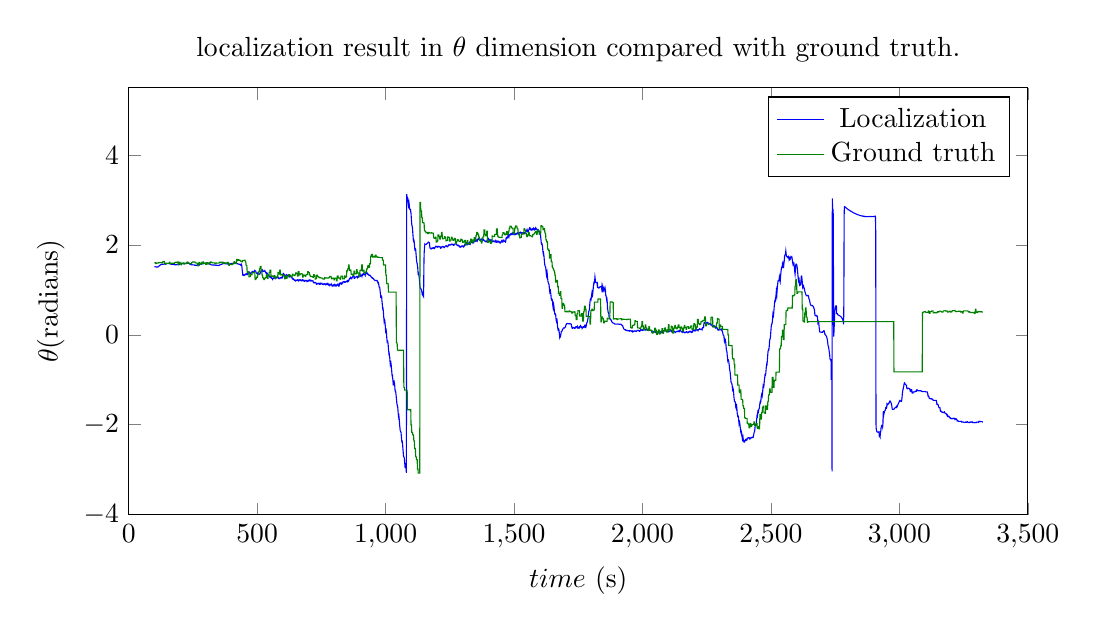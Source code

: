 % This file was created by matplotlib v0.1.0.
% Copyright (c) 2010--2014, Nico Schlömer <nico.schloemer@gmail.com>
% All rights reserved.
% 
% The lastest updates can be retrieved from
% 
% https://github.com/nschloe/matplotlib2tikz
% 
% where you can also submit bug reports and leavecomments.
% 
\begin{tikzpicture}

\begin{axis}[
title={localization result in $\theta$ dimension compared with ground truth.},
xlabel={$time$ (s)},
ylabel={$\theta$(radians)},
xmin=0, xmax=3500,
ymin=-4, ymax=5.5,
axis on top,
width=13cm,
height=7cm,
legend entries={{Localization},{Ground truth}}
]
\addplot [blue]
coordinates {
(100,1.515)
(101,1.516)
(102,1.515)
(103,1.515)
(104,1.516)
(105,1.516)
(106,1.515)
(107,1.512)
(108,1.512)
(109,1.512)
(110,1.512)
(111,1.512)
(112,1.512)
(113,1.512)
(114,1.513)
(115,1.514)
(116,1.523)
(117,1.527)
(118,1.533)
(119,1.539)
(120,1.544)
(121,1.549)
(122,1.554)
(123,1.555)
(124,1.561)
(125,1.565)
(126,1.566)
(127,1.568)
(128,1.571)
(129,1.573)
(130,1.573)
(131,1.573)
(132,1.574)
(133,1.573)
(134,1.573)
(135,1.573)
(136,1.574)
(137,1.575)
(138,1.575)
(139,1.575)
(140,1.575)
(141,1.575)
(142,1.575)
(143,1.573)
(144,1.588)
(145,1.589)
(146,1.588)
(147,1.587)
(148,1.587)
(149,1.588)
(150,1.587)
(151,1.587)
(152,1.587)
(153,1.587)
(154,1.587)
(155,1.587)
(156,1.587)
(157,1.586)
(158,1.586)
(159,1.586)
(160,1.584)
(161,1.583)
(162,1.582)
(163,1.58)
(164,1.576)
(165,1.574)
(166,1.572)
(167,1.571)
(168,1.572)
(169,1.573)
(170,1.572)
(171,1.572)
(172,1.572)
(173,1.569)
(174,1.569)
(175,1.569)
(176,1.569)
(177,1.568)
(178,1.563)
(179,1.562)
(180,1.562)
(181,1.562)
(182,1.562)
(183,1.562)
(184,1.562)
(185,1.561)
(186,1.562)
(187,1.563)
(188,1.563)
(189,1.563)
(190,1.563)
(191,1.563)
(192,1.563)
(193,1.563)
(194,1.561)
(195,1.562)
(196,1.564)
(197,1.565)
(198,1.567)
(199,1.569)
(200,1.571)
(201,1.579)
(202,1.582)
(203,1.583)
(204,1.584)
(205,1.585)
(206,1.586)
(207,1.586)
(208,1.587)
(209,1.587)
(210,1.587)
(211,1.587)
(212,1.589)
(213,1.589)
(214,1.589)
(215,1.589)
(216,1.589)
(217,1.589)
(218,1.589)
(219,1.589)
(220,1.589)
(221,1.589)
(222,1.589)
(223,1.589)
(224,1.59)
(225,1.591)
(226,1.591)
(227,1.592)
(228,1.593)
(229,1.594)
(230,1.595)
(231,1.595)
(232,1.595)
(233,1.594)
(234,1.592)
(235,1.59)
(236,1.588)
(237,1.578)
(238,1.575)
(239,1.573)
(240,1.569)
(241,1.568)
(242,1.567)
(243,1.567)
(244,1.561)
(245,1.561)
(246,1.561)
(247,1.561)
(248,1.559)
(249,1.559)
(250,1.558)
(251,1.558)
(252,1.558)
(253,1.558)
(254,1.558)
(255,1.558)
(256,1.553)
(257,1.547)
(258,1.546)
(259,1.548)
(260,1.551)
(261,1.551)
(262,1.55)
(263,1.55)
(264,1.55)
(265,1.55)
(266,1.549)
(267,1.548)
(268,1.548)
(269,1.548)
(270,1.548)
(271,1.548)
(272,1.548)
(273,1.549)
(274,1.55)
(275,1.561)
(276,1.566)
(277,1.571)
(278,1.571)
(279,1.571)
(280,1.572)
(281,1.573)
(282,1.576)
(283,1.576)
(284,1.577)
(285,1.577)
(286,1.581)
(287,1.581)
(288,1.582)
(289,1.582)
(290,1.583)
(291,1.585)
(292,1.587)
(293,1.594)
(294,1.597)
(295,1.598)
(296,1.594)
(297,1.594)
(298,1.594)
(299,1.594)
(300,1.594)
(301,1.594)
(302,1.594)
(303,1.594)
(304,1.594)
(305,1.595)
(306,1.596)
(307,1.596)
(308,1.596)
(309,1.596)
(310,1.595)
(311,1.595)
(312,1.593)
(313,1.589)
(314,1.583)
(315,1.579)
(316,1.575)
(317,1.572)
(318,1.567)
(319,1.565)
(320,1.563)
(321,1.56)
(322,1.558)
(323,1.558)
(324,1.558)
(325,1.557)
(326,1.557)
(327,1.556)
(328,1.556)
(329,1.556)
(330,1.555)
(331,1.556)
(332,1.555)
(333,1.555)
(334,1.555)
(335,1.552)
(336,1.551)
(337,1.551)
(338,1.552)
(339,1.552)
(340,1.551)
(341,1.551)
(342,1.55)
(343,1.55)
(344,1.549)
(345,1.548)
(346,1.547)
(347,1.546)
(348,1.545)
(349,1.545)
(350,1.545)
(351,1.546)
(352,1.547)
(353,1.551)
(354,1.557)
(355,1.559)
(356,1.564)
(357,1.566)
(358,1.566)
(359,1.567)
(360,1.57)
(361,1.57)
(362,1.572)
(363,1.573)
(364,1.578)
(365,1.58)
(366,1.582)
(367,1.585)
(368,1.585)
(369,1.586)
(370,1.586)
(371,1.587)
(372,1.585)
(373,1.585)
(374,1.585)
(375,1.584)
(376,1.584)
(377,1.584)
(378,1.585)
(379,1.584)
(380,1.583)
(381,1.583)
(382,1.583)
(383,1.583)
(384,1.583)
(385,1.575)
(386,1.576)
(387,1.574)
(388,1.573)
(389,1.572)
(390,1.573)
(391,1.574)
(392,1.576)
(393,1.578)
(394,1.578)
(395,1.579)
(396,1.581)
(397,1.583)
(398,1.587)
(399,1.586)
(400,1.587)
(401,1.59)
(402,1.589)
(403,1.59)
(404,1.591)
(405,1.592)
(406,1.593)
(407,1.594)
(408,1.595)
(409,1.596)
(410,1.602)
(411,1.604)
(412,1.6)
(413,1.602)
(414,1.606)
(415,1.6)
(416,1.601)
(417,1.6)
(418,1.601)
(419,1.6)
(420,1.592)
(421,1.586)
(422,1.587)
(423,1.585)
(424,1.586)
(425,1.584)
(426,1.578)
(427,1.577)
(428,1.575)
(429,1.573)
(430,1.574)
(431,1.572)
(432,1.571)
(433,1.568)
(434,1.562)
(435,1.555)
(436,1.568)
(437,1.564)
(438,1.555)
(439,1.567)
(440,1.55)
(441,1.493)
(442,1.43)
(443,1.383)
(444,1.341)
(445,1.348)
(446,1.335)
(447,1.318)
(448,1.318)
(449,1.322)
(450,1.333)
(451,1.329)
(452,1.333)
(453,1.335)
(454,1.35)
(455,1.349)
(456,1.348)
(457,1.361)
(458,1.362)
(459,1.355)
(460,1.344)
(461,1.339)
(462,1.346)
(463,1.361)
(464,1.371)
(465,1.377)
(466,1.388)
(467,1.388)
(468,1.391)
(469,1.395)
(470,1.397)
(471,1.384)
(472,1.358)
(473,1.36)
(474,1.357)
(475,1.369)
(476,1.379)
(477,1.382)
(478,1.39)
(479,1.397)
(480,1.397)
(481,1.41)
(482,1.41)
(483,1.404)
(484,1.394)
(485,1.385)
(486,1.386)
(487,1.399)
(488,1.412)
(489,1.414)
(490,1.436)
(491,1.438)
(492,1.422)
(493,1.422)
(494,1.417)
(495,1.412)
(496,1.383)
(497,1.377)
(498,1.373)
(499,1.373)
(500,1.364)
(501,1.375)
(502,1.367)
(503,1.361)
(504,1.358)
(505,1.358)
(506,1.359)
(507,1.355)
(508,1.359)
(509,1.357)
(510,1.352)
(511,1.363)
(512,1.379)
(513,1.391)
(514,1.396)
(515,1.425)
(516,1.419)
(517,1.418)
(518,1.418)
(519,1.409)
(520,1.424)
(521,1.441)
(522,1.426)
(523,1.421)
(524,1.417)
(525,1.414)
(526,1.419)
(527,1.422)
(528,1.423)
(529,1.419)
(530,1.429)
(531,1.416)
(532,1.403)
(533,1.392)
(534,1.391)
(535,1.373)
(536,1.377)
(537,1.383)
(538,1.369)
(539,1.371)
(540,1.37)
(541,1.351)
(542,1.337)
(543,1.337)
(544,1.335)
(545,1.326)
(546,1.315)
(547,1.299)
(548,1.29)
(549,1.293)
(550,1.286)
(551,1.285)
(552,1.29)
(553,1.297)
(554,1.267)
(555,1.264)
(556,1.278)
(557,1.27)
(558,1.253)
(559,1.248)
(560,1.236)
(561,1.249)
(562,1.251)
(563,1.254)
(564,1.266)
(565,1.273)
(566,1.264)
(567,1.266)
(568,1.279)
(569,1.282)
(570,1.266)
(571,1.25)
(572,1.253)
(573,1.259)
(574,1.271)
(575,1.274)
(576,1.282)
(577,1.282)
(578,1.282)
(579,1.276)
(580,1.273)
(581,1.284)
(582,1.276)
(583,1.262)
(584,1.262)
(585,1.253)
(586,1.259)
(587,1.257)
(588,1.256)
(589,1.269)
(590,1.271)
(591,1.268)
(592,1.267)
(593,1.275)
(594,1.283)
(595,1.284)
(596,1.265)
(597,1.264)
(598,1.272)
(599,1.289)
(600,1.352)
(601,1.359)
(602,1.368)
(603,1.364)
(604,1.334)
(605,1.335)
(606,1.339)
(607,1.329)
(608,1.315)
(609,1.314)
(610,1.314)
(611,1.323)
(612,1.329)
(613,1.33)
(614,1.34)
(615,1.335)
(616,1.329)
(617,1.329)
(618,1.323)
(619,1.326)
(620,1.323)
(621,1.318)
(622,1.316)
(623,1.327)
(624,1.317)
(625,1.298)
(626,1.311)
(627,1.316)
(628,1.313)
(629,1.298)
(630,1.298)
(631,1.297)
(632,1.291)
(633,1.277)
(634,1.277)
(635,1.28)
(636,1.269)
(637,1.25)
(638,1.257)
(639,1.258)
(640,1.255)
(641,1.24)
(642,1.236)
(643,1.235)
(644,1.227)
(645,1.215)
(646,1.216)
(647,1.219)
(648,1.205)
(649,1.199)
(650,1.201)
(651,1.211)
(652,1.216)
(653,1.213)
(654,1.213)
(655,1.22)
(656,1.225)
(657,1.215)
(658,1.209)
(659,1.212)
(660,1.22)
(661,1.211)
(662,1.201)
(663,1.212)
(664,1.222)
(665,1.226)
(666,1.221)
(667,1.218)
(668,1.214)
(669,1.221)
(670,1.208)
(671,1.206)
(672,1.213)
(673,1.216)
(674,1.208)
(675,1.214)
(676,1.228)
(677,1.225)
(678,1.212)
(679,1.219)
(680,1.209)
(681,1.204)
(682,1.202)
(683,1.194)
(684,1.198)
(685,1.206)
(686,1.196)
(687,1.2)
(688,1.21)
(689,1.209)
(690,1.214)
(691,1.212)
(692,1.208)
(693,1.205)
(694,1.185)
(695,1.188)
(696,1.195)
(697,1.207)
(698,1.202)
(699,1.198)
(700,1.21)
(701,1.218)
(702,1.221)
(703,1.217)
(704,1.222)
(705,1.213)
(706,1.199)
(707,1.199)
(708,1.204)
(709,1.215)
(710,1.204)
(711,1.201)
(712,1.2)
(713,1.206)
(714,1.203)
(715,1.203)
(716,1.203)
(717,1.205)
(718,1.179)
(719,1.177)
(720,1.16)
(721,1.162)
(722,1.162)
(723,1.159)
(724,1.168)
(725,1.172)
(726,1.166)
(727,1.163)
(728,1.163)
(729,1.156)
(730,1.136)
(731,1.126)
(732,1.131)
(733,1.14)
(734,1.134)
(735,1.136)
(736,1.146)
(737,1.143)
(738,1.14)
(739,1.142)
(740,1.148)
(741,1.135)
(742,1.128)
(743,1.128)
(744,1.128)
(745,1.14)
(746,1.131)
(747,1.141)
(748,1.149)
(749,1.141)
(750,1.14)
(751,1.143)
(752,1.147)
(753,1.13)
(754,1.123)
(755,1.123)
(756,1.128)
(757,1.13)
(758,1.122)
(759,1.126)
(760,1.139)
(761,1.139)
(762,1.13)
(763,1.133)
(764,1.134)
(765,1.127)
(766,1.113)
(767,1.112)
(768,1.117)
(769,1.132)
(770,1.123)
(771,1.125)
(772,1.138)
(773,1.142)
(774,1.125)
(775,1.13)
(776,1.14)
(777,1.13)
(778,1.115)
(779,1.106)
(780,1.107)
(781,1.116)
(782,1.095)
(783,1.096)
(784,1.112)
(785,1.122)
(786,1.117)
(787,1.12)
(788,1.118)
(789,1.128)
(790,1.113)
(791,1.096)
(792,1.101)
(793,1.104)
(794,1.1)
(795,1.086)
(796,1.092)
(797,1.11)
(798,1.107)
(799,1.108)
(800,1.115)
(801,1.123)
(802,1.115)
(803,1.089)
(804,1.093)
(805,1.093)
(806,1.105)
(807,1.088)
(808,1.088)
(809,1.104)
(810,1.109)
(811,1.105)
(812,1.11)
(813,1.129)
(814,1.127)
(815,1.107)
(816,1.097)
(817,1.09)
(818,1.102)
(819,1.123)
(820,1.107)
(821,1.122)
(822,1.142)
(823,1.135)
(824,1.137)
(825,1.137)
(826,1.161)
(827,1.158)
(828,1.138)
(829,1.129)
(830,1.133)
(831,1.148)
(832,1.159)
(833,1.156)
(834,1.18)
(835,1.183)
(836,1.186)
(837,1.185)
(838,1.187)
(839,1.188)
(840,1.169)
(841,1.17)
(842,1.171)
(843,1.18)
(844,1.176)
(845,1.175)
(846,1.182)
(847,1.19)
(848,1.192)
(849,1.193)
(850,1.188)
(851,1.212)
(852,1.21)
(853,1.183)
(854,1.187)
(855,1.188)
(856,1.2)
(857,1.221)
(858,1.221)
(859,1.25)
(860,1.246)
(861,1.251)
(862,1.251)
(863,1.275)
(864,1.282)
(865,1.269)
(866,1.251)
(867,1.248)
(868,1.248)
(869,1.268)
(870,1.278)
(871,1.29)
(872,1.298)
(873,1.294)
(874,1.298)
(875,1.298)
(876,1.303)
(877,1.302)
(878,1.26)
(879,1.26)
(880,1.264)
(881,1.268)
(882,1.286)
(883,1.286)
(884,1.287)
(885,1.288)
(886,1.291)
(887,1.301)
(888,1.298)
(889,1.293)
(890,1.297)
(891,1.272)
(892,1.278)
(893,1.279)
(894,1.289)
(895,1.308)
(896,1.314)
(897,1.326)
(898,1.319)
(899,1.316)
(900,1.326)
(901,1.341)
(902,1.322)
(903,1.307)
(904,1.311)
(905,1.312)
(906,1.317)
(907,1.328)
(908,1.308)
(909,1.332)
(910,1.343)
(911,1.334)
(912,1.342)
(913,1.352)
(914,1.365)
(915,1.354)
(916,1.339)
(917,1.335)
(918,1.335)
(919,1.348)
(920,1.357)
(921,1.336)
(922,1.367)
(923,1.383)
(924,1.372)
(925,1.375)
(926,1.387)
(927,1.382)
(928,1.38)
(929,1.354)
(930,1.359)
(931,1.36)
(932,1.35)
(933,1.346)
(934,1.333)
(935,1.328)
(936,1.333)
(937,1.328)
(938,1.324)
(939,1.328)
(940,1.317)
(941,1.313)
(942,1.307)
(943,1.298)
(944,1.286)
(945,1.282)
(946,1.283)
(947,1.27)
(948,1.265)
(949,1.269)
(950,1.261)
(951,1.254)
(952,1.252)
(953,1.252)
(954,1.238)
(955,1.23)
(956,1.226)
(957,1.221)
(958,1.22)
(959,1.211)
(960,1.213)
(961,1.213)
(962,1.214)
(963,1.211)
(964,1.212)
(965,1.212)
(966,1.212)
(967,1.212)
(968,1.186)
(969,1.186)
(970,1.158)
(971,1.16)
(972,1.162)
(973,1.133)
(974,1.095)
(975,1.066)
(976,1.057)
(977,1.058)
(978,1.015)
(979,0.963)
(980,0.912)
(981,0.843)
(982,0.848)
(983,0.868)
(984,0.862)
(985,0.831)
(986,0.745)
(987,0.698)
(988,0.619)
(989,0.579)
(990,0.587)
(991,0.543)
(992,0.464)
(993,0.378)
(994,0.32)
(995,0.355)
(996,0.348)
(997,0.311)
(998,0.252)
(999,0.19)
(1000,0.093)
(1001,0.11)
(1002,0.117)
(1003,0.067)
(1004,-0.019)
(1005,-0.095)
(1006,-0.146)
(1007,-0.138)
(1008,-0.137)
(1009,-0.172)
(1010,-0.217)
(1011,-0.301)
(1012,-0.361)
(1013,-0.423)
(1014,-0.413)
(1015,-0.46)
(1016,-0.5)
(1017,-0.576)
(1018,-0.639)
(1019,-0.606)
(1020,-0.598)
(1021,-0.634)
(1022,-0.687)
(1023,-0.744)
(1024,-0.817)
(1025,-0.892)
(1026,-0.918)
(1027,-0.912)
(1028,-0.988)
(1029,-1.05)
(1030,-1.126)
(1031,-1.074)
(1032,-1.037)
(1033,-1.029)
(1034,-1.062)
(1035,-1.091)
(1036,-1.165)
(1037,-1.241)
(1038,-1.263)
(1039,-1.258)
(1040,-1.295)
(1041,-1.354)
(1042,-1.413)
(1043,-1.473)
(1044,-1.537)
(1045,-1.549)
(1046,-1.589)
(1047,-1.602)
(1048,-1.66)
(1049,-1.744)
(1050,-1.801)
(1051,-1.838)
(1052,-1.816)
(1053,-1.872)
(1054,-1.941)
(1055,-2.023)
(1056,-2.082)
(1057,-2.133)
(1058,-2.142)
(1059,-2.154)
(1060,-2.173)
(1061,-2.231)
(1062,-2.293)
(1063,-2.366)
(1064,-2.388)
(1065,-2.38)
(1066,-2.418)
(1067,-2.506)
(1068,-2.571)
(1069,-2.642)
(1070,-2.701)
(1071,-2.715)
(1072,-2.729)
(1073,-2.747)
(1074,-2.824)
(1075,-2.893)
(1076,-2.959)
(1077,-2.908)
(1078,-2.892)
(1079,-2.928)
(1080,-3.015)
(1081,-3.072)
(1082,3.134)
(1083,3.086)
(1084,3.068)
(1085,3.065)
(1086,3.038)
(1087,2.979)
(1088,2.932)
(1089,2.879)
(1090,2.903)
(1091,2.945)
(1092,2.898)
(1093,2.833)
(1094,2.8)
(1095,2.789)
(1096,2.784)
(1097,2.788)
(1098,2.74)
(1099,2.704)
(1100,2.614)
(1101,2.523)
(1102,2.459)
(1103,2.424)
(1104,2.409)
(1105,2.355)
(1106,2.264)
(1107,2.191)
(1108,2.119)
(1109,2.083)
(1110,2.068)
(1111,2.083)
(1112,2.041)
(1113,1.959)
(1114,1.895)
(1115,1.901)
(1116,1.917)
(1117,1.908)
(1118,1.837)
(1119,1.771)
(1120,1.693)
(1121,1.639)
(1122,1.601)
(1123,1.592)
(1124,1.543)
(1125,1.502)
(1126,1.413)
(1127,1.343)
(1128,1.341)
(1129,1.353)
(1130,1.313)
(1131,1.27)
(1132,1.198)
(1133,1.133)
(1134,1.068)
(1135,1.039)
(1136,1.037)
(1137,1.032)
(1138,1.014)
(1139,1.003)
(1140,0.997)
(1141,0.971)
(1142,0.926)
(1143,0.936)
(1144,0.899)
(1145,0.875)
(1146,0.867)
(1147,0.865)
(1148,0.853)
(1149,1.497)
(1150,1.808)
(1151,1.906)
(1152,1.986)
(1153,2.023)
(1154,2.016)
(1155,2.016)
(1156,2.015)
(1157,2.015)
(1158,2.016)
(1159,2.021)
(1160,2.025)
(1161,2.036)
(1162,2.039)
(1163,2.043)
(1164,2.046)
(1165,2.055)
(1166,2.062)
(1167,2.067)
(1168,2.064)
(1169,2.062)
(1170,2.051)
(1171,2.027)
(1172,1.968)
(1173,1.934)
(1174,1.928)
(1175,1.926)
(1176,1.919)
(1177,1.912)
(1178,1.919)
(1179,1.924)
(1180,1.93)
(1181,1.926)
(1182,1.926)
(1183,1.936)
(1184,1.938)
(1185,1.932)
(1186,1.937)
(1187,1.942)
(1188,1.932)
(1189,1.92)
(1190,1.921)
(1191,1.926)
(1192,1.944)
(1193,1.954)
(1194,1.957)
(1195,1.973)
(1196,1.972)
(1197,1.97)
(1198,1.97)
(1199,1.972)
(1200,1.963)
(1201,1.951)
(1202,1.952)
(1203,1.955)
(1204,1.959)
(1205,1.969)
(1206,1.965)
(1207,1.97)
(1208,1.967)
(1209,1.962)
(1210,1.959)
(1211,1.957)
(1212,1.961)
(1213,1.952)
(1214,1.933)
(1215,1.938)
(1216,1.934)
(1217,1.944)
(1218,1.957)
(1219,1.959)
(1220,1.963)
(1221,1.969)
(1222,1.967)
(1223,1.96)
(1224,1.964)
(1225,1.966)
(1226,1.957)
(1227,1.943)
(1228,1.941)
(1229,1.946)
(1230,1.955)
(1231,1.965)
(1232,1.968)
(1233,1.979)
(1234,1.98)
(1235,1.977)
(1236,1.976)
(1237,1.984)
(1238,1.978)
(1239,1.962)
(1240,1.96)
(1241,1.962)
(1242,1.967)
(1243,1.974)
(1244,1.993)
(1245,1.995)
(1246,2.006)
(1247,2.005)
(1248,1.999)
(1249,2.005)
(1250,2.008)
(1251,2.005)
(1252,2.001)
(1253,2.002)
(1254,2.006)
(1255,2.016)
(1256,2.008)
(1257,2.009)
(1258,2.019)
(1259,2.018)
(1260,2.011)
(1261,2.011)
(1262,2.018)
(1263,2.015)
(1264,1.994)
(1265,1.993)
(1266,1.996)
(1267,2.001)
(1268,2.015)
(1269,2.015)
(1270,2.022)
(1271,2.027)
(1272,2.026)
(1273,2.028)
(1274,2.035)
(1275,2.038)
(1276,2.019)
(1277,2.003)
(1278,1.996)
(1279,1.993)
(1280,1.997)
(1281,1.989)
(1282,1.985)
(1283,1.988)
(1284,1.994)
(1285,1.987)
(1286,1.974)
(1287,1.972)
(1288,1.975)
(1289,1.953)
(1290,1.95)
(1291,1.952)
(1292,1.957)
(1293,1.962)
(1294,1.967)
(1295,1.965)
(1296,1.973)
(1297,1.981)
(1298,1.978)
(1299,1.975)
(1300,1.981)
(1301,1.977)
(1302,1.959)
(1303,1.956)
(1304,1.958)
(1305,1.96)
(1306,1.981)
(1307,2.0)
(1308,1.997)
(1309,2.02)
(1310,2.018)
(1311,2.023)
(1312,2.024)
(1313,2.048)
(1314,2.054)
(1315,2.029)
(1316,2.015)
(1317,2.007)
(1318,2.007)
(1319,2.018)
(1320,2.04)
(1321,2.023)
(1322,2.026)
(1323,2.023)
(1324,2.02)
(1325,2.029)
(1326,2.05)
(1327,2.058)
(1328,2.021)
(1329,2.014)
(1330,2.028)
(1331,2.048)
(1332,2.062)
(1333,2.061)
(1334,2.068)
(1335,2.068)
(1336,2.057)
(1337,2.053)
(1338,2.052)
(1339,2.049)
(1340,2.044)
(1341,2.051)
(1342,2.053)
(1343,2.062)
(1344,2.077)
(1345,2.084)
(1346,2.098)
(1347,2.097)
(1348,2.09)
(1349,2.1)
(1350,2.122)
(1351,2.116)
(1352,2.085)
(1353,2.089)
(1354,2.093)
(1355,2.102)
(1356,2.113)
(1357,2.1)
(1358,2.129)
(1359,2.127)
(1360,2.125)
(1361,2.124)
(1362,2.139)
(1363,2.124)
(1364,2.119)
(1365,2.112)
(1366,2.116)
(1367,2.126)
(1368,2.115)
(1369,2.111)
(1370,2.117)
(1371,2.126)
(1372,2.126)
(1373,2.129)
(1374,2.123)
(1375,2.133)
(1376,2.108)
(1377,2.099)
(1378,2.109)
(1379,2.117)
(1380,2.113)
(1381,2.124)
(1382,2.117)
(1383,2.11)
(1384,2.1)
(1385,2.086)
(1386,2.086)
(1387,2.091)
(1388,2.089)
(1389,2.086)
(1390,2.074)
(1391,2.076)
(1392,2.071)
(1393,2.077)
(1394,2.085)
(1395,2.103)
(1396,2.115)
(1397,2.124)
(1398,2.114)
(1399,2.115)
(1400,2.13)
(1401,2.141)
(1402,2.128)
(1403,2.097)
(1404,2.1)
(1405,2.105)
(1406,2.111)
(1407,2.086)
(1408,2.085)
(1409,2.104)
(1410,2.11)
(1411,2.103)
(1412,2.106)
(1413,2.108)
(1414,2.112)
(1415,2.09)
(1416,2.078)
(1417,2.085)
(1418,2.087)
(1419,2.091)
(1420,2.082)
(1421,2.08)
(1422,2.084)
(1423,2.085)
(1424,2.074)
(1425,2.074)
(1426,2.088)
(1427,2.097)
(1428,2.073)
(1429,2.067)
(1430,2.068)
(1431,2.071)
(1432,2.082)
(1433,2.063)
(1434,2.063)
(1435,2.088)
(1436,2.086)
(1437,2.078)
(1438,2.077)
(1439,2.084)
(1440,2.085)
(1441,2.066)
(1442,2.054)
(1443,2.054)
(1444,2.054)
(1445,2.064)
(1446,2.045)
(1447,2.045)
(1448,2.064)
(1449,2.064)
(1450,2.065)
(1451,2.072)
(1452,2.097)
(1453,2.105)
(1454,2.085)
(1455,2.066)
(1456,2.066)
(1457,2.069)
(1458,2.084)
(1459,2.1)
(1460,2.109)
(1461,2.088)
(1462,2.088)
(1463,2.08)
(1464,2.079)
(1465,2.087)
(1466,2.083)
(1467,2.072)
(1468,2.089)
(1469,2.157)
(1470,2.164)
(1471,2.155)
(1472,2.151)
(1473,2.171)
(1474,2.176)
(1475,2.172)
(1476,2.201)
(1477,2.193)
(1478,2.212)
(1479,2.186)
(1480,2.175)
(1481,2.208)
(1482,2.222)
(1483,2.231)
(1484,2.224)
(1485,2.244)
(1486,2.246)
(1487,2.236)
(1488,2.24)
(1489,2.252)
(1490,2.241)
(1491,2.233)
(1492,2.237)
(1493,2.251)
(1494,2.26)
(1495,2.239)
(1496,2.235)
(1497,2.249)
(1498,2.253)
(1499,2.251)
(1500,2.25)
(1501,2.244)
(1502,2.268)
(1503,2.229)
(1504,2.229)
(1505,2.244)
(1506,2.248)
(1507,2.238)
(1508,2.238)
(1509,2.256)
(1510,2.259)
(1511,2.256)
(1512,2.261)
(1513,2.271)
(1514,2.261)
(1515,2.255)
(1516,2.243)
(1517,2.246)
(1518,2.252)
(1519,2.242)
(1520,2.262)
(1521,2.278)
(1522,2.279)
(1523,2.278)
(1524,2.28)
(1525,2.287)
(1526,2.282)
(1527,2.258)
(1528,2.258)
(1529,2.264)
(1530,2.273)
(1531,2.278)
(1532,2.275)
(1533,2.273)
(1534,2.271)
(1535,2.265)
(1536,2.273)
(1537,2.278)
(1538,2.281)
(1539,2.278)
(1540,2.267)
(1541,2.262)
(1542,2.255)
(1543,2.259)
(1544,2.27)
(1545,2.294)
(1546,2.311)
(1547,2.319)
(1548,2.307)
(1549,2.308)
(1550,2.315)
(1551,2.341)
(1552,2.322)
(1553,2.295)
(1554,2.294)
(1555,2.297)
(1556,2.31)
(1557,2.33)
(1558,2.336)
(1559,2.36)
(1560,2.375)
(1561,2.36)
(1562,2.364)
(1563,2.368)
(1564,2.373)
(1565,2.341)
(1566,2.337)
(1567,2.339)
(1568,2.344)
(1569,2.349)
(1570,2.334)
(1571,2.337)
(1572,2.357)
(1573,2.352)
(1574,2.349)
(1575,2.352)
(1576,2.377)
(1577,2.371)
(1578,2.339)
(1579,2.336)
(1580,2.335)
(1581,2.344)
(1582,2.361)
(1583,2.348)
(1584,2.35)
(1585,2.377)
(1586,2.364)
(1587,2.36)
(1588,2.355)
(1589,2.35)
(1590,2.344)
(1591,2.33)
(1592,2.331)
(1593,2.327)
(1594,2.34)
(1595,2.331)
(1596,2.323)
(1597,2.324)
(1598,2.305)
(1599,2.273)
(1600,2.25)
(1601,2.257)
(1602,2.268)
(1603,2.232)
(1604,2.164)
(1605,2.115)
(1606,2.046)
(1607,2.026)
(1608,2.037)
(1609,2.025)
(1610,1.998)
(1611,1.963)
(1612,1.885)
(1613,1.831)
(1614,1.801)
(1615,1.817)
(1616,1.784)
(1617,1.727)
(1618,1.649)
(1619,1.601)
(1620,1.546)
(1621,1.535)
(1622,1.521)
(1623,1.51)
(1624,1.468)
(1625,1.396)
(1626,1.348)
(1627,1.404)
(1628,1.42)
(1629,1.371)
(1630,1.314)
(1631,1.248)
(1632,1.195)
(1633,1.165)
(1634,1.154)
(1635,1.139)
(1636,1.127)
(1637,1.08)
(1638,1.007)
(1639,0.965)
(1640,0.991)
(1641,0.999)
(1642,0.954)
(1643,0.921)
(1644,0.865)
(1645,0.804)
(1646,0.774)
(1647,0.771)
(1648,0.788)
(1649,0.777)
(1650,0.727)
(1651,0.653)
(1652,0.613)
(1653,0.665)
(1654,0.686)
(1655,0.644)
(1656,0.593)
(1657,0.539)
(1658,0.492)
(1659,0.459)
(1660,0.46)
(1661,0.465)
(1662,0.456)
(1663,0.379)
(1664,0.327)
(1665,0.305)
(1666,0.34)
(1667,0.347)
(1668,0.294)
(1669,0.211)
(1670,0.161)
(1671,0.124)
(1672,0.103)
(1673,0.11)
(1674,0.124)
(1675,0.109)
(1676,0.047)
(1677,0.004)
(1678,-0.059)
(1679,-0.044)
(1680,-0.02)
(1681,-0.028)
(1682,0.002)
(1683,0.035)
(1684,0.079)
(1685,0.079)
(1686,0.081)
(1687,0.086)
(1688,0.112)
(1689,0.121)
(1690,0.125)
(1691,0.138)
(1692,0.153)
(1693,0.155)
(1694,0.154)
(1695,0.15)
(1696,0.152)
(1697,0.157)
(1698,0.164)
(1699,0.167)
(1700,0.176)
(1701,0.195)
(1702,0.221)
(1703,0.227)
(1704,0.235)
(1705,0.248)
(1706,0.251)
(1707,0.254)
(1708,0.255)
(1709,0.252)
(1710,0.25)
(1711,0.249)
(1712,0.25)
(1713,0.248)
(1714,0.247)
(1715,0.245)
(1716,0.246)
(1717,0.248)
(1718,0.247)
(1719,0.246)
(1720,0.247)
(1721,0.244)
(1722,0.241)
(1723,0.23)
(1724,0.189)
(1725,0.171)
(1726,0.148)
(1727,0.145)
(1728,0.147)
(1729,0.153)
(1730,0.163)
(1731,0.157)
(1732,0.156)
(1733,0.16)
(1734,0.151)
(1735,0.146)
(1736,0.142)
(1737,0.146)
(1738,0.156)
(1739,0.167)
(1740,0.164)
(1741,0.182)
(1742,0.183)
(1743,0.178)
(1744,0.18)
(1745,0.176)
(1746,0.167)
(1747,0.184)
(1748,0.167)
(1749,0.147)
(1750,0.15)
(1751,0.154)
(1752,0.165)
(1753,0.159)
(1754,0.154)
(1755,0.183)
(1756,0.188)
(1757,0.175)
(1758,0.181)
(1759,0.201)
(1760,0.191)
(1761,0.187)
(1762,0.17)
(1763,0.172)
(1764,0.174)
(1765,0.144)
(1766,0.154)
(1767,0.164)
(1768,0.161)
(1769,0.167)
(1770,0.18)
(1771,0.183)
(1772,0.168)
(1773,0.167)
(1774,0.184)
(1775,0.209)
(1776,0.216)
(1777,0.204)
(1778,0.181)
(1779,0.194)
(1780,0.182)
(1781,0.205)
(1782,0.24)
(1783,0.262)
(1784,0.278)
(1785,0.285)
(1786,0.295)
(1787,0.341)
(1788,0.37)
(1789,0.437)
(1790,0.48)
(1791,0.522)
(1792,0.539)
(1793,0.554)
(1794,0.609)
(1795,0.694)
(1796,0.742)
(1797,0.793)
(1798,0.799)
(1799,0.811)
(1800,0.796)
(1801,0.836)
(1802,0.891)
(1803,0.928)
(1804,0.877)
(1805,0.865)
(1806,0.896)
(1807,0.961)
(1808,1.016)
(1809,1.088)
(1810,1.125)
(1811,1.16)
(1812,1.151)
(1813,1.175)
(1814,1.218)
(1815,1.29)
(1816,1.246)
(1817,1.192)
(1818,1.17)
(1819,1.17)
(1820,1.17)
(1821,1.166)
(1822,1.162)
(1823,1.158)
(1824,1.107)
(1825,1.126)
(1826,1.058)
(1827,1.056)
(1828,1.046)
(1829,1.047)
(1830,1.043)
(1831,1.046)
(1832,1.051)
(1833,1.063)
(1834,1.064)
(1835,1.07)
(1836,1.074)
(1837,1.072)
(1838,1.069)
(1839,1.073)
(1840,1.071)
(1841,1.035)
(1842,1.082)
(1843,1.027)
(1844,1.067)
(1845,1.027)
(1846,0.998)
(1847,1.019)
(1848,1.041)
(1849,1.01)
(1850,0.986)
(1851,1.011)
(1852,1.015)
(1853,1.04)
(1854,1.055)
(1855,1.015)
(1856,0.98)
(1857,0.881)
(1858,0.872)
(1859,0.843)
(1860,0.803)
(1861,0.763)
(1862,0.782)
(1863,0.714)
(1864,0.587)
(1865,0.556)
(1866,0.516)
(1867,0.493)
(1868,0.493)
(1869,0.464)
(1870,0.402)
(1871,0.375)
(1872,0.367)
(1873,0.36)
(1874,0.359)
(1875,0.341)
(1876,0.337)
(1877,0.335)
(1878,0.334)
(1879,0.315)
(1880,0.301)
(1881,0.29)
(1882,0.281)
(1883,0.275)
(1884,0.27)
(1885,0.268)
(1886,0.265)
(1887,0.261)
(1888,0.26)
(1889,0.258)
(1890,0.257)
(1891,0.247)
(1892,0.243)
(1893,0.241)
(1894,0.24)
(1895,0.24)
(1896,0.239)
(1897,0.239)
(1898,0.239)
(1899,0.239)
(1900,0.239)
(1901,0.24)
(1902,0.24)
(1903,0.242)
(1904,0.242)
(1905,0.239)
(1906,0.239)
(1907,0.239)
(1908,0.237)
(1909,0.238)
(1910,0.237)
(1911,0.237)
(1912,0.237)
(1913,0.24)
(1914,0.24)
(1915,0.239)
(1916,0.239)
(1917,0.233)
(1918,0.219)
(1919,0.218)
(1920,0.216)
(1921,0.214)
(1922,0.211)
(1923,0.204)
(1924,0.176)
(1925,0.167)
(1926,0.15)
(1927,0.138)
(1928,0.127)
(1929,0.123)
(1930,0.117)
(1931,0.117)
(1932,0.115)
(1933,0.116)
(1934,0.109)
(1935,0.111)
(1936,0.1)
(1937,0.099)
(1938,0.098)
(1939,0.099)
(1940,0.096)
(1941,0.1)
(1942,0.098)
(1943,0.091)
(1944,0.094)
(1945,0.095)
(1946,0.092)
(1947,0.092)
(1948,0.096)
(1949,0.086)
(1950,0.082)
(1951,0.092)
(1952,0.093)
(1953,0.092)
(1954,0.091)
(1955,0.092)
(1956,0.092)
(1957,0.086)
(1958,0.079)
(1959,0.081)
(1960,0.072)
(1961,0.084)
(1962,0.074)
(1963,0.068)
(1964,0.073)
(1965,0.081)
(1966,0.084)
(1967,0.081)
(1968,0.087)
(1969,0.089)
(1970,0.087)
(1971,0.087)
(1972,0.087)
(1973,0.088)
(1974,0.08)
(1975,0.075)
(1976,0.077)
(1977,0.084)
(1978,0.09)
(1979,0.094)
(1980,0.1)
(1981,0.101)
(1982,0.096)
(1983,0.096)
(1984,0.096)
(1985,0.097)
(1986,0.096)
(1987,0.084)
(1988,0.08)
(1989,0.079)
(1990,0.099)
(1991,0.1)
(1992,0.098)
(1993,0.114)
(1994,0.105)
(1995,0.104)
(1996,0.11)
(1997,0.11)
(1998,0.117)
(1999,0.104)
(2000,0.099)
(2001,0.102)
(2002,0.108)
(2003,0.106)
(2004,0.107)
(2005,0.119)
(2006,0.113)
(2007,0.12)
(2008,0.119)
(2009,0.116)
(2010,0.119)
(2011,0.105)
(2012,0.105)
(2013,0.11)
(2014,0.117)
(2015,0.127)
(2016,0.115)
(2017,0.113)
(2018,0.119)
(2019,0.118)
(2020,0.116)
(2021,0.119)
(2022,0.115)
(2023,0.111)
(2024,0.119)
(2025,0.102)
(2026,0.108)
(2027,0.11)
(2028,0.111)
(2029,0.105)
(2030,0.103)
(2031,0.103)
(2032,0.099)
(2033,0.098)
(2034,0.096)
(2035,0.084)
(2036,0.065)
(2037,0.06)
(2038,0.054)
(2039,0.054)
(2040,0.054)
(2041,0.07)
(2042,0.064)
(2043,0.063)
(2044,0.074)
(2045,0.073)
(2046,0.069)
(2047,0.066)
(2048,0.067)
(2049,0.069)
(2050,0.06)
(2051,0.051)
(2052,0.05)
(2053,0.056)
(2054,0.062)
(2055,0.057)
(2056,0.061)
(2057,0.065)
(2058,0.063)
(2059,0.062)
(2060,0.061)
(2061,0.059)
(2062,0.05)
(2063,0.042)
(2064,0.045)
(2065,0.048)
(2066,0.061)
(2067,0.056)
(2068,0.049)
(2069,0.064)
(2070,0.069)
(2071,0.066)
(2072,0.063)
(2073,0.067)
(2074,0.063)
(2075,0.052)
(2076,0.048)
(2077,0.05)
(2078,0.075)
(2079,0.076)
(2080,0.067)
(2081,0.078)
(2082,0.092)
(2083,0.09)
(2084,0.097)
(2085,0.101)
(2086,0.108)
(2087,0.1)
(2088,0.091)
(2089,0.085)
(2090,0.087)
(2091,0.089)
(2092,0.097)
(2093,0.088)
(2094,0.083)
(2095,0.099)
(2096,0.097)
(2097,0.089)
(2098,0.088)
(2099,0.088)
(2100,0.082)
(2101,0.073)
(2102,0.066)
(2103,0.068)
(2104,0.076)
(2105,0.085)
(2106,0.092)
(2107,0.087)
(2108,0.099)
(2109,0.099)
(2110,0.095)
(2111,0.093)
(2112,0.094)
(2113,0.081)
(2114,0.071)
(2115,0.063)
(2116,0.058)
(2117,0.064)
(2118,0.077)
(2119,0.08)
(2120,0.085)
(2121,0.087)
(2122,0.085)
(2123,0.081)
(2124,0.072)
(2125,0.071)
(2126,0.062)
(2127,0.054)
(2128,0.05)
(2129,0.05)
(2130,0.061)
(2131,0.068)
(2132,0.075)
(2133,0.078)
(2134,0.079)
(2135,0.078)
(2136,0.073)
(2137,0.073)
(2138,0.074)
(2139,0.086)
(2140,0.079)
(2141,0.078)
(2142,0.073)
(2143,0.086)
(2144,0.093)
(2145,0.082)
(2146,0.089)
(2147,0.092)
(2148,0.094)
(2149,0.089)
(2150,0.082)
(2151,0.079)
(2152,0.065)
(2153,0.064)
(2154,0.062)
(2155,0.068)
(2156,0.073)
(2157,0.059)
(2158,0.069)
(2159,0.074)
(2160,0.066)
(2161,0.064)
(2162,0.064)
(2163,0.057)
(2164,0.048)
(2165,0.047)
(2166,0.047)
(2167,0.057)
(2168,0.058)
(2169,0.056)
(2170,0.066)
(2171,0.071)
(2172,0.065)
(2173,0.061)
(2174,0.064)
(2175,0.062)
(2176,0.06)
(2177,0.048)
(2178,0.052)
(2179,0.057)
(2180,0.066)
(2181,0.061)
(2182,0.069)
(2183,0.079)
(2184,0.08)
(2185,0.072)
(2186,0.071)
(2187,0.076)
(2188,0.071)
(2189,0.055)
(2190,0.053)
(2191,0.053)
(2192,0.06)
(2193,0.073)
(2194,0.066)
(2195,0.08)
(2196,0.094)
(2197,0.09)
(2198,0.089)
(2199,0.098)
(2200,0.11)
(2201,0.108)
(2202,0.105)
(2203,0.095)
(2204,0.105)
(2205,0.109)
(2206,0.106)
(2207,0.097)
(2208,0.108)
(2209,0.117)
(2210,0.112)
(2211,0.107)
(2212,0.107)
(2213,0.115)
(2214,0.111)
(2215,0.102)
(2216,0.093)
(2217,0.109)
(2218,0.116)
(2219,0.122)
(2220,0.124)
(2221,0.125)
(2222,0.134)
(2223,0.13)
(2224,0.124)
(2225,0.127)
(2226,0.12)
(2227,0.119)
(2228,0.124)
(2229,0.122)
(2230,0.124)
(2231,0.13)
(2232,0.118)
(2233,0.143)
(2234,0.161)
(2235,0.16)
(2236,0.157)
(2237,0.161)
(2238,0.162)
(2239,0.249)
(2240,0.269)
(2241,0.277)
(2242,0.278)
(2243,0.268)
(2244,0.258)
(2245,0.254)
(2246,0.253)
(2247,0.267)
(2248,0.259)
(2249,0.255)
(2250,0.265)
(2251,0.272)
(2252,0.264)
(2253,0.273)
(2254,0.264)
(2255,0.261)
(2256,0.266)
(2257,0.263)
(2258,0.241)
(2259,0.248)
(2260,0.252)
(2261,0.255)
(2262,0.251)
(2263,0.248)
(2264,0.233)
(2265,0.243)
(2266,0.245)
(2267,0.225)
(2268,0.223)
(2269,0.223)
(2270,0.219)
(2271,0.202)
(2272,0.19)
(2273,0.189)
(2274,0.198)
(2275,0.197)
(2276,0.194)
(2277,0.204)
(2278,0.202)
(2279,0.202)
(2280,0.182)
(2281,0.181)
(2282,0.186)
(2283,0.172)
(2284,0.151)
(2285,0.153)
(2286,0.158)
(2287,0.161)
(2288,0.157)
(2289,0.17)
(2290,0.162)
(2291,0.148)
(2292,0.124)
(2293,0.116)
(2294,0.124)
(2295,0.12)
(2296,0.108)
(2297,0.105)
(2298,0.123)
(2299,0.124)
(2300,0.125)
(2301,0.118)
(2302,0.121)
(2303,0.12)
(2304,0.123)
(2305,0.111)
(2306,0.111)
(2307,0.121)
(2308,0.105)
(2309,0.092)
(2310,0.082)
(2311,0.084)
(2312,0.054)
(2313,0.027)
(2314,0.002)
(2315,-0.01)
(2316,-0.015)
(2317,-0.026)
(2318,-0.096)
(2319,-0.144)
(2320,-0.12)
(2321,-0.091)
(2322,-0.098)
(2323,-0.129)
(2324,-0.163)
(2325,-0.224)
(2326,-0.294)
(2327,-0.344)
(2328,-0.36)
(2329,-0.387)
(2330,-0.458)
(2331,-0.508)
(2332,-0.568)
(2333,-0.55)
(2334,-0.551)
(2335,-0.571)
(2336,-0.595)
(2337,-0.642)
(2338,-0.692)
(2339,-0.753)
(2340,-0.791)
(2341,-0.815)
(2342,-0.875)
(2343,-0.931)
(2344,-1.004)
(2345,-1.057)
(2346,-1.066)
(2347,-1.074)
(2348,-1.09)
(2349,-1.121)
(2350,-1.173)
(2351,-1.239)
(2352,-1.235)
(2353,-1.208)
(2354,-1.235)
(2355,-1.305)
(2356,-1.376)
(2357,-1.431)
(2358,-1.478)
(2359,-1.482)
(2360,-1.486)
(2361,-1.494)
(2362,-1.537)
(2363,-1.606)
(2364,-1.623)
(2365,-1.567)
(2366,-1.559)
(2367,-1.609)
(2368,-1.678)
(2369,-1.75)
(2370,-1.774)
(2371,-1.815)
(2372,-1.827)
(2373,-1.82)
(2374,-1.855)
(2375,-1.925)
(2376,-1.981)
(2377,-1.958)
(2378,-1.944)
(2379,-1.978)
(2380,-2.032)
(2381,-2.078)
(2382,-2.137)
(2383,-2.171)
(2384,-2.19)
(2385,-2.159)
(2386,-2.182)
(2387,-2.228)
(2388,-2.287)
(2389,-2.318)
(2390,-2.277)
(2391,-2.26)
(2392,-2.311)
(2393,-2.35)
(2394,-2.37)
(2395,-2.384)
(2396,-2.381)
(2397,-2.363)
(2398,-2.373)
(2399,-2.352)
(2400,-2.354)
(2401,-2.353)
(2402,-2.328)
(2403,-2.328)
(2404,-2.324)
(2405,-2.337)
(2406,-2.342)
(2407,-2.326)
(2408,-2.318)
(2409,-2.303)
(2410,-2.308)
(2411,-2.298)
(2412,-2.289)
(2413,-2.292)
(2414,-2.291)
(2415,-2.292)
(2416,-2.291)
(2417,-2.305)
(2418,-2.32)
(2419,-2.314)
(2420,-2.312)
(2421,-2.307)
(2422,-2.29)
(2423,-2.295)
(2424,-2.293)
(2425,-2.285)
(2426,-2.281)
(2427,-2.284)
(2428,-2.284)
(2429,-2.279)
(2430,-2.286)
(2431,-2.284)
(2432,-2.25)
(2433,-2.22)
(2434,-2.191)
(2435,-2.167)
(2436,-2.16)
(2437,-2.124)
(2438,-2.071)
(2439,-2.002)
(2440,-2.001)
(2441,-2.003)
(2442,-2.005)
(2443,-1.971)
(2444,-1.905)
(2445,-1.855)
(2446,-1.792)
(2447,-1.769)
(2448,-1.789)
(2449,-1.744)
(2450,-1.672)
(2451,-1.739)
(2452,-1.685)
(2453,-1.656)
(2454,-1.639)
(2455,-1.632)
(2456,-1.581)
(2457,-1.527)
(2458,-1.49)
(2459,-1.479)
(2460,-1.493)
(2461,-1.467)
(2462,-1.394)
(2463,-1.356)
(2464,-1.325)
(2465,-1.343)
(2466,-1.364)
(2467,-1.327)
(2468,-1.259)
(2469,-1.174)
(2470,-1.125)
(2471,-1.139)
(2472,-1.153)
(2473,-1.116)
(2474,-1.045)
(2475,-0.986)
(2476,-0.945)
(2477,-0.887)
(2478,-0.877)
(2479,-0.886)
(2480,-0.857)
(2481,-0.789)
(2482,-0.727)
(2483,-0.676)
(2484,-0.64)
(2485,-0.648)
(2486,-0.579)
(2487,-0.498)
(2488,-0.42)
(2489,-0.359)
(2490,-0.342)
(2491,-0.327)
(2492,-0.33)
(2493,-0.286)
(2494,-0.21)
(2495,-0.129)
(2496,-0.098)
(2497,-0.091)
(2498,-0.055)
(2499,0.02)
(2500,0.096)
(2501,0.17)
(2502,0.225)
(2503,0.243)
(2504,0.243)
(2505,0.269)
(2506,0.319)
(2507,0.414)
(2508,0.478)
(2509,0.459)
(2510,0.438)
(2511,0.495)
(2512,0.568)
(2513,0.633)
(2514,0.7)
(2515,0.745)
(2516,0.768)
(2517,0.745)
(2518,0.754)
(2519,0.843)
(2520,0.899)
(2521,0.971)
(2522,0.928)
(2523,0.888)
(2524,0.983)
(2525,1.052)
(2526,1.111)
(2527,1.163)
(2528,1.207)
(2529,1.211)
(2530,1.21)
(2531,1.214)
(2532,1.236)
(2533,1.293)
(2534,1.263)
(2535,1.197)
(2536,1.177)
(2537,1.254)
(2538,1.325)
(2539,1.39)
(2540,1.441)
(2541,1.491)
(2542,1.506)
(2543,1.52)
(2544,1.513)
(2545,1.596)
(2546,1.609)
(2547,1.528)
(2548,1.497)
(2549,1.499)
(2550,1.547)
(2551,1.611)
(2552,1.651)
(2553,1.738)
(2554,1.769)
(2555,1.782)
(2556,1.79)
(2557,1.812)
(2558,1.865)
(2559,1.815)
(2560,1.77)
(2561,1.756)
(2562,1.743)
(2563,1.735)
(2564,1.737)
(2565,1.737)
(2566,1.726)
(2567,1.743)
(2568,1.75)
(2569,1.741)
(2570,1.729)
(2571,1.661)
(2572,1.667)
(2573,1.672)
(2574,1.7)
(2575,1.721)
(2576,1.7)
(2577,1.718)
(2578,1.722)
(2579,1.721)
(2580,1.737)
(2581,1.743)
(2582,1.718)
(2583,1.686)
(2584,1.628)
(2585,1.601)
(2586,1.572)
(2587,1.593)
(2588,1.592)
(2589,1.601)
(2590,1.573)
(2591,1.525)
(2592,1.466)
(2593,1.395)
(2594,1.35)
(2595,1.422)
(2596,1.502)
(2597,1.566)
(2598,1.563)
(2599,1.561)
(2600,1.569)
(2601,1.555)
(2602,1.516)
(2603,1.472)
(2604,1.4)
(2605,1.336)
(2606,1.272)
(2607,1.231)
(2608,1.275)
(2609,1.267)
(2610,1.218)
(2611,1.138)
(2612,1.106)
(2613,1.113)
(2614,1.131)
(2615,1.117)
(2616,1.125)
(2617,1.193)
(2618,1.297)
(2619,1.309)
(2620,1.306)
(2621,1.245)
(2622,1.18)
(2623,1.096)
(2624,1.049)
(2625,1.061)
(2626,1.076)
(2627,1.087)
(2628,1.059)
(2629,1.05)
(2630,1.027)
(2631,0.996)
(2632,0.974)
(2633,0.95)
(2634,0.937)
(2635,0.914)
(2636,0.898)
(2637,0.886)
(2638,0.875)
(2639,0.872)
(2640,0.871)
(2641,0.873)
(2642,0.873)
(2643,0.877)
(2644,0.882)
(2645,0.877)
(2646,0.867)
(2647,0.83)
(2648,0.805)
(2649,0.79)
(2650,0.78)
(2651,0.752)
(2652,0.726)
(2653,0.689)
(2654,0.675)
(2655,0.666)
(2656,0.66)
(2657,0.654)
(2658,0.65)
(2659,0.651)
(2660,0.65)
(2661,0.654)
(2662,0.652)
(2663,0.647)
(2664,0.64)
(2665,0.633)
(2666,0.623)
(2667,0.595)
(2668,0.583)
(2669,0.568)
(2670,0.532)
(2671,0.456)
(2672,0.432)
(2673,0.43)
(2674,0.427)
(2675,0.43)
(2676,0.423)
(2677,0.421)
(2678,0.43)
(2679,0.426)
(2680,0.422)
(2681,0.397)
(2682,0.345)
(2683,0.268)
(2684,0.281)
(2685,0.292)
(2686,0.275)
(2687,0.22)
(2688,0.158)
(2689,0.12)
(2690,0.066)
(2691,0.065)
(2692,0.062)
(2693,0.061)
(2694,0.06)
(2695,0.059)
(2696,0.055)
(2697,0.057)
(2698,0.06)
(2699,0.055)
(2700,0.055)
(2701,0.068)
(2702,0.069)
(2703,0.072)
(2704,0.077)
(2705,0.087)
(2706,0.081)
(2707,0.077)
(2708,0.081)
(2709,0.025)
(2710,0.025)
(2711,0.006)
(2712,0.002)
(2713,-0.007)
(2714,-0.012)
(2715,-0.026)
(2716,-0.035)
(2717,-0.046)
(2718,-0.067)
(2719,-0.087)
(2720,-0.123)
(2721,-0.167)
(2722,-0.22)
(2723,-0.246)
(2724,-0.26)
(2725,-0.287)
(2726,-0.336)
(2727,-0.371)
(2728,-0.419)
(2729,-0.461)
(2730,-0.533)
(2731,-0.543)
(2732,-0.554)
(2733,-0.554)
(2734,-0.554)
(2735,-0.991)
(2736,-0.991)
(2737,-0.991)
(2738,-3.037)
(2739,3.041)
(2740,2.824)
(2741,2.791)
(2742,2.788)
(2743,2.591)
(2744,-0.04)
(2745,-0.001)
(2746,0.143)
(2747,0.279)
(2748,0.44)
(2749,0.534)
(2750,0.573)
(2751,0.614)
(2752,0.642)
(2753,0.645)
(2754,0.647)
(2755,0.647)
(2756,0.476)
(2757,0.475)
(2758,0.473)
(2759,0.471)
(2760,0.448)
(2761,0.446)
(2762,0.443)
(2763,0.44)
(2764,0.437)
(2765,0.434)
(2766,0.43)
(2767,0.426)
(2768,0.423)
(2769,0.42)
(2770,0.416)
(2771,0.412)
(2772,0.408)
(2773,0.401)
(2774,0.395)
(2775,0.387)
(2776,0.379)
(2777,0.369)
(2778,0.357)
(2779,0.346)
(2780,0.333)
(2781,0.311)
(2782,0.289)
(2783,0.234)
(2784,0.787)
(2785,2.644)
(2786,2.853)
(2787,2.853)
(2788,2.849)
(2789,2.845)
(2790,2.839)
(2791,2.835)
(2792,2.831)
(2793,2.826)
(2794,2.822)
(2795,2.817)
(2796,2.814)
(2797,2.808)
(2798,2.805)
(2799,2.8)
(2800,2.797)
(2801,2.791)
(2802,2.787)
(2803,2.783)
(2804,2.778)
(2805,2.775)
(2806,2.772)
(2807,2.768)
(2808,2.764)
(2809,2.76)
(2810,2.757)
(2811,2.753)
(2812,2.75)
(2813,2.749)
(2814,2.744)
(2815,2.741)
(2816,2.737)
(2817,2.734)
(2818,2.731)
(2819,2.728)
(2820,2.724)
(2821,2.72)
(2822,2.717)
(2823,2.714)
(2824,2.712)
(2825,2.71)
(2826,2.707)
(2827,2.704)
(2828,2.702)
(2829,2.699)
(2830,2.697)
(2831,2.694)
(2832,2.692)
(2833,2.687)
(2834,2.685)
(2835,2.683)
(2836,2.682)
(2837,2.677)
(2838,2.676)
(2839,2.673)
(2840,2.671)
(2841,2.672)
(2842,2.669)
(2843,2.665)
(2844,2.664)
(2845,2.663)
(2846,2.661)
(2847,2.658)
(2848,2.656)
(2849,2.655)
(2850,2.655)
(2851,2.652)
(2852,2.649)
(2853,2.649)
(2854,2.649)
(2855,2.647)
(2856,2.644)
(2857,2.646)
(2858,2.646)
(2859,2.641)
(2860,2.64)
(2861,2.641)
(2862,2.639)
(2863,2.64)
(2864,2.636)
(2865,2.638)
(2866,2.636)
(2867,2.635)
(2868,2.635)
(2869,2.635)
(2870,2.634)
(2871,2.632)
(2872,2.634)
(2873,2.634)
(2874,2.633)
(2875,2.632)
(2876,2.633)
(2877,2.634)
(2878,2.633)
(2879,2.633)
(2880,2.635)
(2881,2.635)
(2882,2.634)
(2883,2.634)
(2884,2.635)
(2885,2.634)
(2886,2.633)
(2887,2.634)
(2888,2.635)
(2889,2.635)
(2890,2.634)
(2891,2.634)
(2892,2.635)
(2893,2.635)
(2894,2.634)
(2895,2.634)
(2896,2.633)
(2897,2.634)
(2898,2.637)
(2899,2.635)
(2900,2.634)
(2901,2.636)
(2902,2.636)
(2903,2.638)
(2904,2.639)
(2905,2.642)
(2906,2.644)
(2907,2.63)
(2908,2.293)
(2909,-1.98)
(2910,-2.1)
(2911,-2.12)
(2912,-2.147)
(2913,-2.159)
(2914,-2.161)
(2915,-2.164)
(2916,-2.166)
(2917,-2.167)
(2918,-2.172)
(2919,-2.172)
(2920,-2.158)
(2921,-2.156)
(2922,-2.264)
(2923,-2.265)
(2924,-2.265)
(2925,-2.278)
(2926,-2.195)
(2927,-2.174)
(2928,-2.124)
(2929,-2.06)
(2930,-2.054)
(2931,-2.019)
(2932,-2.019)
(2933,-2.019)
(2934,-2.013)
(2935,-2.045)
(2936,-1.995)
(2937,-1.751)
(2938,-1.699)
(2939,-1.786)
(2940,-1.75)
(2941,-1.74)
(2942,-1.703)
(2943,-1.692)
(2944,-1.689)
(2945,-1.677)
(2946,-1.649)
(2947,-1.623)
(2948,-1.618)
(2949,-1.608)
(2950,-1.622)
(2951,-1.605)
(2952,-1.532)
(2953,-1.539)
(2954,-1.556)
(2955,-1.551)
(2956,-1.544)
(2957,-1.538)
(2958,-1.531)
(2959,-1.513)
(2960,-1.511)
(2961,-1.511)
(2962,-1.487)
(2963,-1.473)
(2964,-1.473)
(2965,-1.482)
(2966,-1.491)
(2967,-1.504)
(2968,-1.515)
(2969,-1.534)
(2970,-1.572)
(2971,-1.598)
(2972,-1.641)
(2973,-1.658)
(2974,-1.654)
(2975,-1.654)
(2976,-1.659)
(2977,-1.659)
(2978,-1.658)
(2979,-1.653)
(2980,-1.647)
(2981,-1.644)
(2982,-1.632)
(2983,-1.627)
(2984,-1.619)
(2985,-1.617)
(2986,-1.611)
(2987,-1.606)
(2988,-1.604)
(2989,-1.594)
(2990,-1.61)
(2991,-1.599)
(2992,-1.589)
(2993,-1.573)
(2994,-1.562)
(2995,-1.545)
(2996,-1.535)
(2997,-1.521)
(2998,-1.511)
(2999,-1.497)
(3000,-1.48)
(3001,-1.468)
(3002,-1.458)
(3003,-1.461)
(3004,-1.468)
(3005,-1.476)
(3006,-1.475)
(3007,-1.48)
(3008,-1.481)
(3009,-1.463)
(3010,-1.419)
(3011,-1.354)
(3012,-1.293)
(3013,-1.25)
(3014,-1.22)
(3015,-1.202)
(3016,-1.164)
(3017,-1.146)
(3018,-1.104)
(3019,-1.075)
(3020,-1.069)
(3021,-1.085)
(3022,-1.09)
(3023,-1.095)
(3024,-1.1)
(3025,-1.11)
(3026,-1.119)
(3027,-1.126)
(3028,-1.126)
(3029,-1.19)
(3030,-1.194)
(3031,-1.201)
(3032,-1.198)
(3033,-1.191)
(3034,-1.191)
(3035,-1.187)
(3036,-1.189)
(3037,-1.193)
(3038,-1.194)
(3039,-1.197)
(3040,-1.207)
(3041,-1.205)
(3042,-1.249)
(3043,-1.249)
(3044,-1.249)
(3045,-1.259)
(3046,-1.252)
(3047,-1.221)
(3048,-1.221)
(3049,-1.27)
(3050,-1.296)
(3051,-1.296)
(3052,-1.297)
(3053,-1.297)
(3054,-1.272)
(3055,-1.272)
(3056,-1.271)
(3057,-1.271)
(3058,-1.27)
(3059,-1.27)
(3060,-1.268)
(3061,-1.267)
(3062,-1.251)
(3063,-1.251)
(3064,-1.251)
(3065,-1.257)
(3066,-1.257)
(3067,-1.23)
(3068,-1.231)
(3069,-1.222)
(3070,-1.231)
(3071,-1.242)
(3072,-1.243)
(3073,-1.243)
(3074,-1.243)
(3075,-1.243)
(3076,-1.243)
(3077,-1.241)
(3078,-1.243)
(3079,-1.243)
(3080,-1.243)
(3081,-1.243)
(3082,-1.243)
(3083,-1.243)
(3084,-1.248)
(3085,-1.248)
(3086,-1.256)
(3087,-1.256)
(3088,-1.256)
(3089,-1.264)
(3090,-1.264)
(3091,-1.264)
(3092,-1.264)
(3093,-1.264)
(3094,-1.264)
(3095,-1.264)
(3096,-1.264)
(3097,-1.262)
(3098,-1.264)
(3099,-1.264)
(3100,-1.264)
(3101,-1.266)
(3102,-1.265)
(3103,-1.268)
(3104,-1.268)
(3105,-1.268)
(3106,-1.268)
(3107,-1.268)
(3108,-1.268)
(3109,-1.273)
(3110,-1.313)
(3111,-1.313)
(3112,-1.374)
(3113,-1.374)
(3114,-1.372)
(3115,-1.372)
(3116,-1.408)
(3117,-1.416)
(3118,-1.42)
(3119,-1.42)
(3120,-1.42)
(3121,-1.42)
(3122,-1.422)
(3123,-1.422)
(3124,-1.423)
(3125,-1.422)
(3126,-1.422)
(3127,-1.424)
(3128,-1.44)
(3129,-1.44)
(3130,-1.44)
(3131,-1.454)
(3132,-1.455)
(3133,-1.456)
(3134,-1.457)
(3135,-1.457)
(3136,-1.457)
(3137,-1.457)
(3138,-1.457)
(3139,-1.457)
(3140,-1.457)
(3141,-1.461)
(3142,-1.461)
(3143,-1.461)
(3144,-1.461)
(3145,-1.494)
(3146,-1.545)
(3147,-1.546)
(3148,-1.545)
(3149,-1.545)
(3150,-1.546)
(3151,-1.556)
(3152,-1.599)
(3153,-1.599)
(3154,-1.619)
(3155,-1.62)
(3156,-1.621)
(3157,-1.621)
(3158,-1.62)
(3159,-1.673)
(3160,-1.673)
(3161,-1.702)
(3162,-1.702)
(3163,-1.702)
(3164,-1.706)
(3165,-1.706)
(3166,-1.724)
(3167,-1.726)
(3168,-1.728)
(3169,-1.728)
(3170,-1.728)
(3171,-1.728)
(3172,-1.728)
(3173,-1.727)
(3174,-1.719)
(3175,-1.714)
(3176,-1.725)
(3177,-1.744)
(3178,-1.744)
(3179,-1.744)
(3180,-1.75)
(3181,-1.754)
(3182,-1.754)
(3183,-1.764)
(3184,-1.764)
(3185,-1.787)
(3186,-1.793)
(3187,-1.807)
(3188,-1.795)
(3189,-1.813)
(3190,-1.813)
(3191,-1.81)
(3192,-1.81)
(3193,-1.81)
(3194,-1.832)
(3195,-1.833)
(3196,-1.847)
(3197,-1.846)
(3198,-1.846)
(3199,-1.85)
(3200,-1.863)
(3201,-1.863)
(3202,-1.86)
(3203,-1.86)
(3204,-1.867)
(3205,-1.866)
(3206,-1.866)
(3207,-1.866)
(3208,-1.867)
(3209,-1.866)
(3210,-1.853)
(3211,-1.853)
(3212,-1.862)
(3213,-1.862)
(3214,-1.862)
(3215,-1.862)
(3216,-1.886)
(3217,-1.886)
(3218,-1.87)
(3219,-1.871)
(3220,-1.867)
(3221,-1.879)
(3222,-1.88)
(3223,-1.879)
(3224,-1.884)
(3225,-1.913)
(3226,-1.911)
(3227,-1.911)
(3228,-1.911)
(3229,-1.925)
(3230,-1.925)
(3231,-1.925)
(3232,-1.925)
(3233,-1.925)
(3234,-1.925)
(3235,-1.925)
(3236,-1.925)
(3237,-1.925)
(3238,-1.926)
(3239,-1.926)
(3240,-1.927)
(3241,-1.925)
(3242,-1.94)
(3243,-1.94)
(3244,-1.941)
(3245,-1.941)
(3246,-1.941)
(3247,-1.941)
(3248,-1.941)
(3249,-1.939)
(3250,-1.944)
(3251,-1.946)
(3252,-1.947)
(3253,-1.947)
(3254,-1.948)
(3255,-1.949)
(3256,-1.949)
(3257,-1.948)
(3258,-1.942)
(3259,-1.945)
(3260,-1.944)
(3261,-1.946)
(3262,-1.946)
(3263,-1.944)
(3264,-1.931)
(3265,-1.932)
(3266,-1.945)
(3267,-1.948)
(3268,-1.951)
(3269,-1.952)
(3270,-1.953)
(3271,-1.95)
(3272,-1.951)
(3273,-1.949)
(3274,-1.95)
(3275,-1.94)
(3276,-1.942)
(3277,-1.941)
(3278,-1.945)
(3279,-1.939)
(3280,-1.94)
(3281,-1.94)
(3282,-1.943)
(3283,-1.945)
(3284,-1.941)
(3285,-1.953)
(3286,-1.953)
(3287,-1.952)
(3288,-1.951)
(3289,-1.953)
(3290,-1.95)
(3291,-1.95)
(3292,-1.955)
(3293,-1.958)
(3294,-1.956)
(3295,-1.955)
(3296,-1.952)
(3297,-1.952)
(3298,-1.951)
(3299,-1.955)
(3300,-1.954)
(3301,-1.942)
(3302,-1.941)
(3303,-1.942)
(3304,-1.942)
(3305,-1.942)
(3306,-1.942)
(3307,-1.95)
(3308,-1.947)
(3309,-1.949)
(3310,-1.924)
(3311,-1.925)
(3312,-1.926)
(3313,-1.926)
(3314,-1.924)
(3315,-1.925)
(3316,-1.931)
(3317,-1.931)
(3318,-1.931)
(3319,-1.931)
(3320,-1.931)
(3321,-1.932)
(3322,-1.935)
(3323,-1.936)
(3324,-1.94)
(3325,-1.94)

};
\addplot [green!50.0!black]
coordinates {
(100,1.606)
(101,1.606)
(102,1.606)
(103,1.606)
(104,1.606)
(105,1.586)
(106,1.586)
(107,1.586)
(108,1.601)
(109,1.601)
(110,1.601)
(111,1.601)
(112,1.6)
(113,1.6)
(114,1.6)
(115,1.605)
(116,1.605)
(117,1.605)
(118,1.605)
(119,1.608)
(120,1.608)
(121,1.608)
(122,1.608)
(123,1.608)
(124,1.608)
(125,1.608)
(126,1.607)
(127,1.607)
(128,1.607)
(129,1.603)
(130,1.603)
(131,1.603)
(132,1.603)
(133,1.634)
(134,1.634)
(135,1.634)
(136,1.634)
(137,1.634)
(138,1.634)
(139,1.634)
(140,1.59)
(141,1.59)
(142,1.59)
(143,1.59)
(144,1.574)
(145,1.574)
(146,1.574)
(147,1.598)
(148,1.598)
(149,1.598)
(150,1.598)
(151,1.593)
(152,1.593)
(153,1.593)
(154,1.593)
(155,1.593)
(156,1.593)
(157,1.593)
(158,1.619)
(159,1.619)
(160,1.619)
(161,1.584)
(162,1.584)
(163,1.584)
(164,1.584)
(165,1.595)
(166,1.595)
(167,1.595)
(168,1.595)
(169,1.595)
(170,1.595)
(171,1.595)
(172,1.595)
(173,1.595)
(174,1.595)
(175,1.595)
(176,1.593)
(177,1.593)
(178,1.593)
(179,1.608)
(180,1.608)
(181,1.608)
(182,1.608)
(183,1.617)
(184,1.617)
(185,1.617)
(186,1.617)
(187,1.609)
(188,1.609)
(189,1.609)
(190,1.627)
(191,1.627)
(192,1.627)
(193,1.567)
(194,1.567)
(195,1.567)
(196,1.567)
(197,1.618)
(198,1.618)
(199,1.618)
(200,1.6)
(201,1.6)
(202,1.6)
(203,1.6)
(204,1.558)
(205,1.558)
(206,1.558)
(207,1.596)
(208,1.596)
(209,1.596)
(210,1.596)
(211,1.603)
(212,1.603)
(213,1.603)
(214,1.603)
(215,1.574)
(216,1.574)
(217,1.574)
(218,1.594)
(219,1.594)
(220,1.594)
(221,1.585)
(222,1.585)
(223,1.585)
(224,1.585)
(225,1.601)
(226,1.601)
(227,1.601)
(228,1.626)
(229,1.626)
(230,1.626)
(231,1.602)
(232,1.602)
(233,1.602)
(234,1.602)
(235,1.598)
(236,1.598)
(237,1.598)
(238,1.584)
(239,1.584)
(240,1.584)
(241,1.584)
(242,1.584)
(243,1.584)
(244,1.584)
(245,1.61)
(246,1.61)
(247,1.61)
(248,1.622)
(249,1.622)
(250,1.622)
(251,1.622)
(252,1.622)
(253,1.622)
(254,1.622)
(255,1.622)
(256,1.622)
(257,1.622)
(258,1.622)
(259,1.602)
(260,1.602)
(261,1.602)
(262,1.602)
(263,1.602)
(264,1.602)
(265,1.602)
(266,1.59)
(267,1.59)
(268,1.59)
(269,1.539)
(270,1.539)
(271,1.539)
(272,1.539)
(273,1.614)
(274,1.614)
(275,1.614)
(276,1.585)
(277,1.585)
(278,1.585)
(279,1.571)
(280,1.571)
(281,1.571)
(282,1.611)
(283,1.611)
(284,1.611)
(285,1.611)
(286,1.585)
(287,1.585)
(288,1.585)
(289,1.626)
(290,1.626)
(291,1.626)
(292,1.595)
(293,1.595)
(294,1.595)
(295,1.595)
(296,1.595)
(297,1.595)
(298,1.595)
(299,1.572)
(300,1.572)
(301,1.572)
(302,1.572)
(303,1.61)
(304,1.61)
(305,1.61)
(306,1.61)
(307,1.579)
(308,1.579)
(309,1.579)
(310,1.579)
(311,1.579)
(312,1.579)
(313,1.611)
(314,1.611)
(315,1.611)
(316,1.6)
(317,1.6)
(318,1.6)
(319,1.626)
(320,1.626)
(321,1.626)
(322,1.609)
(323,1.609)
(324,1.609)
(325,1.609)
(326,1.602)
(327,1.602)
(328,1.602)
(329,1.602)
(330,1.602)
(331,1.602)
(332,1.602)
(333,1.604)
(334,1.604)
(335,1.604)
(336,1.584)
(337,1.584)
(338,1.584)
(339,1.584)
(340,1.604)
(341,1.604)
(342,1.604)
(343,1.597)
(344,1.597)
(345,1.597)
(346,1.597)
(347,1.597)
(348,1.597)
(349,1.597)
(350,1.597)
(351,1.597)
(352,1.597)
(353,1.616)
(354,1.616)
(355,1.616)
(356,1.616)
(357,1.608)
(358,1.608)
(359,1.619)
(360,1.619)
(361,1.619)
(362,1.619)
(363,1.603)
(364,1.603)
(365,1.603)
(366,1.617)
(367,1.617)
(368,1.617)
(369,1.595)
(370,1.595)
(371,1.595)
(372,1.608)
(373,1.608)
(374,1.608)
(375,1.608)
(376,1.596)
(377,1.596)
(378,1.596)
(379,1.596)
(380,1.596)
(381,1.596)
(382,1.596)
(383,1.614)
(384,1.614)
(385,1.614)
(386,1.614)
(387,1.612)
(388,1.612)
(389,1.612)
(390,1.55)
(391,1.55)
(392,1.55)
(393,1.573)
(394,1.573)
(395,1.573)
(396,1.565)
(397,1.565)
(398,1.565)
(399,1.565)
(400,1.565)
(401,1.565)
(402,1.565)
(403,1.565)
(404,1.565)
(405,1.565)
(406,1.589)
(407,1.589)
(408,1.589)
(409,1.589)
(410,1.629)
(411,1.629)
(412,1.629)
(413,1.59)
(414,1.59)
(415,1.59)
(416,1.59)
(417,1.59)
(418,1.59)
(419,1.59)
(420,1.679)
(421,1.679)
(422,1.679)
(423,1.679)
(424,1.656)
(425,1.656)
(426,1.656)
(427,1.676)
(428,1.676)
(429,1.676)
(430,1.657)
(431,1.657)
(432,1.657)
(433,1.657)
(434,1.657)
(435,1.657)
(436,1.657)
(437,1.635)
(438,1.635)
(439,1.635)
(440,1.626)
(441,1.626)
(442,1.626)
(443,1.626)
(444,1.659)
(445,1.659)
(446,1.659)
(447,1.66)
(448,1.66)
(449,1.66)
(450,1.66)
(451,1.666)
(452,1.666)
(453,1.666)
(454,1.626)
(455,1.626)
(456,1.626)
(457,1.542)
(458,1.542)
(459,1.542)
(460,1.542)
(461,1.392)
(462,1.392)
(463,1.392)
(464,1.407)
(465,1.407)
(466,1.407)
(467,1.407)
(468,1.29)
(469,1.29)
(470,1.29)
(471,1.296)
(472,1.296)
(473,1.296)
(474,1.347)
(475,1.347)
(476,1.347)
(477,1.347)
(478,1.336)
(479,1.336)
(480,1.336)
(481,1.388)
(482,1.388)
(483,1.388)
(484,1.388)
(485,1.388)
(486,1.388)
(487,1.388)
(488,1.388)
(489,1.388)
(490,1.388)
(491,1.388)
(492,1.233)
(493,1.233)
(494,1.233)
(495,1.251)
(496,1.251)
(497,1.251)
(498,1.283)
(499,1.283)
(500,1.283)
(501,1.283)
(502,1.339)
(503,1.339)
(504,1.339)
(505,1.402)
(506,1.402)
(507,1.402)
(508,1.402)
(509,1.469)
(510,1.469)
(511,1.469)
(512,1.522)
(513,1.522)
(514,1.522)
(515,1.522)
(516,1.438)
(517,1.438)
(518,1.438)
(519,1.332)
(520,1.332)
(521,1.332)
(522,1.269)
(523,1.269)
(524,1.269)
(525,1.269)
(526,1.231)
(527,1.231)
(528,1.231)
(529,1.265)
(530,1.265)
(531,1.265)
(532,1.265)
(533,1.274)
(534,1.274)
(535,1.274)
(536,1.338)
(537,1.338)
(538,1.338)
(539,1.338)
(540,1.253)
(541,1.253)
(542,1.253)
(543,1.313)
(544,1.313)
(545,1.313)
(546,1.313)
(547,1.391)
(548,1.391)
(549,1.391)
(550,1.439)
(551,1.439)
(552,1.439)
(553,1.439)
(554,1.309)
(555,1.309)
(556,1.309)
(557,1.304)
(558,1.304)
(559,1.304)
(560,1.312)
(561,1.312)
(562,1.312)
(563,1.3)
(564,1.3)
(565,1.3)
(566,1.3)
(567,1.322)
(568,1.322)
(569,1.322)
(570,1.261)
(571,1.261)
(572,1.261)
(573,1.261)
(574,1.288)
(575,1.288)
(576,1.288)
(577,1.29)
(578,1.29)
(579,1.29)
(580,1.29)
(581,1.389)
(582,1.389)
(583,1.389)
(584,1.389)
(585,1.355)
(586,1.355)
(587,1.355)
(588,1.438)
(589,1.438)
(590,1.438)
(591,1.336)
(592,1.336)
(593,1.336)
(594,1.347)
(595,1.347)
(596,1.347)
(597,1.347)
(598,1.324)
(599,1.324)
(600,1.324)
(601,1.335)
(602,1.335)
(603,1.335)
(604,1.305)
(605,1.305)
(606,1.305)
(607,1.246)
(608,1.246)
(609,1.246)
(610,1.314)
(611,1.314)
(612,1.314)
(613,1.314)
(614,1.26)
(615,1.26)
(616,1.26)
(617,1.292)
(618,1.292)
(619,1.292)
(620,1.3)
(621,1.3)
(622,1.3)
(623,1.341)
(624,1.341)
(625,1.341)
(626,1.341)
(627,1.33)
(628,1.33)
(629,1.33)
(630,1.307)
(631,1.307)
(632,1.307)
(633,1.307)
(634,1.285)
(635,1.285)
(636,1.285)
(637,1.349)
(638,1.349)
(639,1.349)
(640,1.331)
(641,1.331)
(642,1.331)
(643,1.331)
(644,1.322)
(645,1.322)
(646,1.322)
(647,1.335)
(648,1.335)
(649,1.335)
(650,1.381)
(651,1.381)
(652,1.381)
(653,1.381)
(654,1.369)
(655,1.369)
(656,1.369)
(657,1.31)
(658,1.31)
(659,1.31)
(660,1.407)
(661,1.407)
(662,1.407)
(663,1.407)
(664,1.331)
(665,1.331)
(666,1.331)
(667,1.356)
(668,1.356)
(669,1.356)
(670,1.361)
(671,1.361)
(672,1.361)
(673,1.361)
(674,1.359)
(675,1.359)
(676,1.359)
(677,1.286)
(678,1.286)
(679,1.286)
(680,1.336)
(681,1.336)
(682,1.336)
(683,1.336)
(684,1.32)
(685,1.32)
(686,1.32)
(687,1.305)
(688,1.305)
(689,1.305)
(690,1.335)
(691,1.335)
(692,1.335)
(693,1.344)
(694,1.344)
(695,1.344)
(696,1.344)
(697,1.406)
(698,1.406)
(699,1.406)
(700,1.388)
(701,1.388)
(702,1.388)
(703,1.388)
(704,1.337)
(705,1.337)
(706,1.337)
(707,1.301)
(708,1.301)
(709,1.301)
(710,1.301)
(711,1.301)
(712,1.301)
(713,1.301)
(714,1.301)
(715,1.301)
(716,1.301)
(717,1.284)
(718,1.284)
(719,1.284)
(720,1.338)
(721,1.338)
(722,1.338)
(723,1.322)
(724,1.322)
(725,1.322)
(726,1.244)
(727,1.244)
(728,1.244)
(729,1.253)
(730,1.253)
(731,1.253)
(732,1.327)
(733,1.327)
(734,1.327)
(735,1.327)
(736,1.296)
(737,1.296)
(738,1.296)
(739,1.288)
(740,1.288)
(741,1.288)
(742,1.272)
(743,1.272)
(744,1.272)
(745,1.272)
(746,1.272)
(747,1.272)
(748,1.272)
(749,1.265)
(750,1.265)
(751,1.265)
(752,1.265)
(753,1.265)
(754,1.265)
(755,1.265)
(756,1.243)
(757,1.243)
(758,1.243)
(759,1.243)
(760,1.243)
(761,1.243)
(762,1.243)
(763,1.275)
(764,1.275)
(765,1.275)
(766,1.266)
(767,1.266)
(768,1.266)
(769,1.266)
(770,1.266)
(771,1.266)
(772,1.266)
(773,1.266)
(774,1.266)
(775,1.266)
(776,1.266)
(777,1.266)
(778,1.266)
(779,1.276)
(780,1.276)
(781,1.276)
(782,1.299)
(783,1.299)
(784,1.299)
(785,1.299)
(786,1.299)
(787,1.299)
(788,1.299)
(789,1.25)
(790,1.25)
(791,1.25)
(792,1.25)
(793,1.262)
(794,1.262)
(795,1.262)
(796,1.262)
(797,1.262)
(798,1.262)
(799,1.224)
(800,1.224)
(801,1.224)
(802,1.26)
(803,1.26)
(804,1.26)
(805,1.26)
(806,1.26)
(807,1.26)
(808,1.26)
(809,1.206)
(810,1.206)
(811,1.206)
(812,1.31)
(813,1.31)
(814,1.31)
(815,1.31)
(816,1.266)
(817,1.266)
(818,1.266)
(819,1.266)
(820,1.266)
(821,1.266)
(822,1.266)
(823,1.239)
(824,1.239)
(825,1.239)
(826,1.308)
(827,1.308)
(828,1.308)
(829,1.308)
(830,1.308)
(831,1.308)
(832,1.308)
(833,1.248)
(834,1.248)
(835,1.248)
(836,1.248)
(837,1.248)
(838,1.248)
(839,1.248)
(840,1.315)
(841,1.315)
(842,1.315)
(843,1.276)
(844,1.276)
(845,1.276)
(846,1.301)
(847,1.301)
(848,1.301)
(849,1.428)
(850,1.428)
(851,1.428)
(852,1.428)
(853,1.476)
(854,1.476)
(855,1.476)
(856,1.559)
(857,1.559)
(858,1.559)
(859,1.437)
(860,1.437)
(861,1.437)
(862,1.437)
(863,1.444)
(864,1.444)
(865,1.444)
(866,1.349)
(867,1.349)
(868,1.349)
(869,1.349)
(870,1.349)
(871,1.349)
(872,1.349)
(873,1.324)
(874,1.324)
(875,1.324)
(876,1.324)
(877,1.417)
(878,1.417)
(879,1.417)
(880,1.362)
(881,1.362)
(882,1.362)
(883,1.362)
(884,1.362)
(885,1.362)
(886,1.362)
(887,1.451)
(888,1.451)
(889,1.451)
(890,1.377)
(891,1.377)
(892,1.377)
(893,1.377)
(894,1.377)
(895,1.377)
(896,1.377)
(897,1.294)
(898,1.294)
(899,1.294)
(900,1.431)
(901,1.431)
(902,1.431)
(903,1.439)
(904,1.439)
(905,1.439)
(906,1.439)
(907,1.56)
(908,1.56)
(909,1.56)
(910,1.418)
(911,1.418)
(912,1.418)
(913,1.418)
(914,1.44)
(915,1.44)
(916,1.44)
(917,1.376)
(918,1.376)
(919,1.376)
(920,1.376)
(921,1.376)
(922,1.376)
(923,1.376)
(924,1.416)
(925,1.416)
(926,1.416)
(927,1.476)
(928,1.476)
(929,1.476)
(930,1.476)
(931,1.547)
(932,1.547)
(933,1.547)
(934,1.547)
(935,1.504)
(936,1.504)
(937,1.504)
(938,1.584)
(939,1.584)
(940,1.584)
(941,1.584)
(942,1.75)
(943,1.75)
(944,1.75)
(945,1.794)
(946,1.794)
(947,1.794)
(948,1.794)
(949,1.733)
(950,1.733)
(951,1.733)
(952,1.733)
(953,1.733)
(954,1.753)
(955,1.753)
(956,1.753)
(957,1.732)
(958,1.732)
(959,1.732)
(960,1.732)
(961,1.775)
(962,1.775)
(963,1.775)
(964,1.739)
(965,1.739)
(966,1.739)
(967,1.739)
(968,1.728)
(969,1.728)
(970,1.728)
(971,1.729)
(972,1.729)
(973,1.729)
(974,1.725)
(975,1.725)
(976,1.725)
(977,1.725)
(978,1.721)
(979,1.721)
(980,1.721)
(981,1.721)
(982,1.721)
(983,1.721)
(984,1.721)
(985,1.721)
(986,1.721)
(987,1.721)
(988,1.666)
(989,1.666)
(990,1.666)
(991,1.666)
(992,1.557)
(993,1.557)
(994,1.557)
(995,1.557)
(996,1.557)
(997,1.557)
(998,1.557)
(999,1.557)
(1000,1.557)
(1001,1.327)
(1002,1.327)
(1003,1.327)
(1004,1.144)
(1005,1.144)
(1006,1.144)
(1007,1.144)
(1008,1.144)
(1009,1.144)
(1010,1.144)
(1011,0.952)
(1012,0.952)
(1013,0.952)
(1014,0.952)
(1015,0.953)
(1016,0.953)
(1017,0.953)
(1018,0.953)
(1019,0.953)
(1020,0.953)
(1021,0.953)
(1022,0.953)
(1023,0.953)
(1024,0.953)
(1025,0.953)
(1026,0.953)
(1027,0.953)
(1028,0.953)
(1029,0.953)
(1030,0.953)
(1031,0.953)
(1032,0.953)
(1033,0.953)
(1034,0.953)
(1035,0.953)
(1036,0.953)
(1037,0.953)
(1038,0.953)
(1039,0.953)
(1040,0.953)
(1041,0.953)
(1042,-0.178)
(1043,-0.178)
(1044,-0.178)
(1045,-0.178)
(1046,-0.337)
(1047,-0.337)
(1048,-0.337)
(1049,-0.342)
(1050,-0.342)
(1051,-0.342)
(1052,-0.342)
(1053,-0.342)
(1054,-0.342)
(1055,-0.342)
(1056,-0.342)
(1057,-0.342)
(1058,-0.342)
(1059,-0.342)
(1060,-0.342)
(1061,-0.342)
(1062,-0.342)
(1063,-0.342)
(1064,-0.342)
(1065,-0.342)
(1066,-0.342)
(1067,-0.342)
(1068,-0.342)
(1069,-0.342)
(1070,-0.342)
(1071,-1.168)
(1072,-1.168)
(1073,-1.168)
(1074,-1.231)
(1075,-1.231)
(1076,-1.231)
(1077,-1.231)
(1078,-1.231)
(1079,-1.231)
(1080,-1.231)
(1081,-1.231)
(1082,-1.231)
(1083,-1.231)
(1084,-1.231)
(1085,-1.668)
(1086,-1.668)
(1087,-1.668)
(1088,-1.668)
(1089,-1.668)
(1090,-1.668)
(1091,-1.668)
(1092,-1.668)
(1093,-1.668)
(1094,-1.668)
(1095,-1.668)
(1096,-1.668)
(1097,-1.668)
(1098,-1.668)
(1099,-2.006)
(1100,-2.006)
(1101,-2.006)
(1102,-2.176)
(1103,-2.176)
(1104,-2.176)
(1105,-2.176)
(1106,-2.23)
(1107,-2.23)
(1108,-2.23)
(1109,-2.23)
(1110,-2.363)
(1111,-2.363)
(1112,-2.363)
(1113,-2.531)
(1114,-2.531)
(1115,-2.531)
(1116,-2.531)
(1117,-2.707)
(1118,-2.707)
(1119,-2.707)
(1120,-2.774)
(1121,-2.774)
(1122,-2.774)
(1123,-2.774)
(1124,-2.986)
(1125,-2.986)
(1126,-2.986)
(1127,-3.08)
(1128,-3.08)
(1129,-3.08)
(1130,-3.08)
(1131,-3.08)
(1132,-3.08)
(1133,-3.08)
(1134,2.951)
(1135,2.951)
(1136,2.951)
(1137,2.759)
(1138,2.759)
(1139,2.759)
(1140,2.759)
(1141,2.605)
(1142,2.605)
(1143,2.605)
(1144,2.501)
(1145,2.501)
(1146,2.501)
(1147,2.501)
(1148,2.492)
(1149,2.492)
(1150,2.492)
(1151,2.323)
(1152,2.323)
(1153,2.323)
(1154,2.303)
(1155,2.303)
(1156,2.303)
(1157,2.275)
(1158,2.275)
(1159,2.275)
(1160,2.275)
(1161,2.283)
(1162,2.283)
(1163,2.283)
(1164,2.253)
(1165,2.253)
(1166,2.253)
(1167,2.253)
(1168,2.281)
(1169,2.281)
(1170,2.281)
(1171,2.271)
(1172,2.271)
(1173,2.271)
(1174,2.266)
(1175,2.266)
(1176,2.266)
(1177,2.266)
(1178,2.274)
(1179,2.274)
(1180,2.274)
(1181,2.267)
(1182,2.267)
(1183,2.267)
(1184,2.263)
(1185,2.263)
(1186,2.263)
(1187,2.162)
(1188,2.162)
(1189,2.162)
(1190,2.151)
(1191,2.151)
(1192,2.151)
(1193,2.151)
(1194,2.176)
(1195,2.176)
(1196,2.176)
(1197,2.067)
(1198,2.067)
(1199,2.067)
(1200,2.067)
(1201,2.09)
(1202,2.09)
(1203,2.09)
(1204,2.225)
(1205,2.225)
(1206,2.225)
(1207,2.225)
(1208,2.191)
(1209,2.191)
(1210,2.191)
(1211,2.135)
(1212,2.135)
(1213,2.135)
(1214,2.195)
(1215,2.195)
(1216,2.195)
(1217,2.195)
(1218,2.281)
(1219,2.281)
(1220,2.281)
(1221,2.139)
(1222,2.139)
(1223,2.139)
(1224,2.139)
(1225,2.143)
(1226,2.143)
(1227,2.143)
(1228,2.143)
(1229,2.186)
(1230,2.186)
(1231,2.186)
(1232,2.17)
(1233,2.17)
(1234,2.17)
(1235,2.097)
(1236,2.097)
(1237,2.097)
(1238,2.105)
(1239,2.105)
(1240,2.105)
(1241,2.105)
(1242,2.18)
(1243,2.18)
(1244,2.18)
(1245,2.17)
(1246,2.17)
(1247,2.17)
(1248,2.17)
(1249,2.089)
(1250,2.089)
(1251,2.089)
(1252,2.111)
(1253,2.111)
(1254,2.111)
(1255,2.111)
(1256,2.173)
(1257,2.173)
(1258,2.173)
(1259,2.152)
(1260,2.152)
(1261,2.152)
(1262,2.105)
(1263,2.105)
(1264,2.105)
(1265,2.105)
(1266,2.124)
(1267,2.124)
(1268,2.124)
(1269,2.148)
(1270,2.148)
(1271,2.148)
(1272,2.032)
(1273,2.032)
(1274,2.032)
(1275,2.032)
(1276,2.076)
(1277,2.076)
(1278,2.076)
(1279,2.117)
(1280,2.117)
(1281,2.117)
(1282,2.117)
(1283,2.108)
(1284,2.108)
(1285,2.108)
(1286,2.082)
(1287,2.082)
(1288,2.082)
(1289,2.082)
(1290,2.077)
(1291,2.077)
(1292,2.077)
(1293,2.132)
(1294,2.132)
(1295,2.132)
(1296,2.132)
(1297,2.112)
(1298,2.112)
(1299,2.112)
(1300,2.063)
(1301,2.063)
(1302,2.063)
(1303,2.063)
(1304,2.068)
(1305,2.068)
(1306,2.068)
(1307,2.105)
(1308,2.105)
(1309,2.105)
(1310,2.105)
(1311,2.002)
(1312,2.002)
(1313,2.002)
(1314,2.032)
(1315,2.032)
(1316,2.032)
(1317,2.032)
(1318,2.105)
(1319,2.105)
(1320,2.105)
(1321,2.029)
(1322,2.029)
(1323,2.029)
(1324,2.029)
(1325,2.027)
(1326,2.027)
(1327,2.027)
(1328,2.025)
(1329,2.025)
(1330,2.025)
(1331,2.133)
(1332,2.133)
(1333,2.133)
(1334,2.133)
(1335,2.069)
(1336,2.069)
(1337,2.069)
(1338,2.113)
(1339,2.113)
(1340,2.113)
(1341,2.064)
(1342,2.064)
(1343,2.064)
(1344,2.064)
(1345,2.163)
(1346,2.163)
(1347,2.163)
(1348,2.163)
(1349,2.109)
(1350,2.109)
(1351,2.109)
(1352,2.209)
(1353,2.209)
(1354,2.209)
(1355,2.282)
(1356,2.282)
(1357,2.282)
(1358,2.282)
(1359,2.241)
(1360,2.241)
(1361,2.241)
(1362,2.241)
(1363,2.178)
(1364,2.178)
(1365,2.178)
(1366,2.107)
(1367,2.107)
(1368,2.107)
(1369,2.09)
(1370,2.09)
(1371,2.09)
(1372,2.09)
(1373,2.046)
(1374,2.046)
(1375,2.046)
(1376,2.156)
(1377,2.156)
(1378,2.156)
(1379,2.156)
(1380,2.193)
(1381,2.193)
(1382,2.193)
(1383,2.338)
(1384,2.338)
(1385,2.338)
(1386,2.338)
(1387,2.232)
(1388,2.232)
(1389,2.232)
(1390,2.207)
(1391,2.207)
(1392,2.207)
(1393,2.207)
(1394,2.31)
(1395,2.31)
(1396,2.31)
(1397,2.062)
(1398,2.062)
(1399,2.062)
(1400,2.062)
(1401,2.093)
(1402,2.093)
(1403,2.093)
(1404,2.093)
(1405,2.078)
(1406,2.078)
(1407,2.078)
(1408,2.037)
(1409,2.037)
(1410,2.037)
(1411,2.037)
(1412,2.078)
(1413,2.078)
(1414,2.078)
(1415,2.201)
(1416,2.201)
(1417,2.201)
(1418,2.192)
(1419,2.192)
(1420,2.192)
(1421,2.192)
(1422,2.189)
(1423,2.189)
(1424,2.189)
(1425,2.234)
(1426,2.234)
(1427,2.234)
(1428,2.234)
(1429,2.237)
(1430,2.237)
(1431,2.237)
(1432,2.359)
(1433,2.359)
(1434,2.359)
(1435,2.359)
(1436,2.202)
(1437,2.202)
(1438,2.202)
(1439,2.179)
(1440,2.179)
(1441,2.179)
(1442,2.179)
(1443,2.17)
(1444,2.17)
(1445,2.17)
(1446,2.17)
(1447,2.17)
(1448,2.17)
(1449,2.17)
(1450,2.164)
(1451,2.164)
(1452,2.164)
(1453,2.164)
(1454,2.227)
(1455,2.227)
(1456,2.227)
(1457,2.277)
(1458,2.277)
(1459,2.277)
(1460,2.277)
(1461,2.262)
(1462,2.262)
(1463,2.262)
(1464,2.227)
(1465,2.227)
(1466,2.227)
(1467,2.227)
(1468,2.24)
(1469,2.24)
(1470,2.24)
(1471,2.299)
(1472,2.299)
(1473,2.299)
(1474,2.234)
(1475,2.234)
(1476,2.234)
(1477,2.234)
(1478,2.29)
(1479,2.29)
(1480,2.29)
(1481,2.364)
(1482,2.364)
(1483,2.364)
(1484,2.419)
(1485,2.419)
(1486,2.419)
(1487,2.419)
(1488,2.419)
(1489,2.419)
(1490,2.383)
(1491,2.383)
(1492,2.383)
(1493,2.383)
(1494,2.371)
(1495,2.371)
(1496,2.371)
(1497,2.255)
(1498,2.255)
(1499,2.255)
(1500,2.252)
(1501,2.252)
(1502,2.252)
(1503,2.383)
(1504,2.383)
(1505,2.383)
(1506,2.428)
(1507,2.428)
(1508,2.428)
(1509,2.423)
(1510,2.423)
(1511,2.423)
(1512,2.369)
(1513,2.369)
(1514,2.369)
(1515,2.369)
(1516,2.28)
(1517,2.28)
(1518,2.28)
(1519,2.23)
(1520,2.23)
(1521,2.23)
(1522,2.161)
(1523,2.161)
(1524,2.161)
(1525,2.169)
(1526,2.169)
(1527,2.169)
(1528,2.169)
(1529,2.238)
(1530,2.238)
(1531,2.238)
(1532,2.256)
(1533,2.256)
(1534,2.256)
(1535,2.256)
(1536,2.246)
(1537,2.246)
(1538,2.246)
(1539,2.362)
(1540,2.362)
(1541,2.362)
(1542,2.331)
(1543,2.331)
(1544,2.331)
(1545,2.331)
(1546,2.256)
(1547,2.256)
(1548,2.256)
(1549,2.188)
(1550,2.188)
(1551,2.188)
(1552,2.188)
(1553,2.225)
(1554,2.225)
(1555,2.225)
(1556,2.273)
(1557,2.273)
(1558,2.273)
(1559,2.273)
(1560,2.208)
(1561,2.208)
(1562,2.208)
(1563,2.208)
(1564,2.208)
(1565,2.208)
(1566,2.198)
(1567,2.198)
(1568,2.198)
(1569,2.198)
(1570,2.186)
(1571,2.186)
(1572,2.186)
(1573,2.235)
(1574,2.235)
(1575,2.235)
(1576,2.235)
(1577,2.248)
(1578,2.248)
(1579,2.248)
(1580,2.248)
(1581,2.281)
(1582,2.281)
(1583,2.281)
(1584,2.301)
(1585,2.301)
(1586,2.301)
(1587,2.301)
(1588,2.24)
(1589,2.24)
(1590,2.24)
(1591,2.334)
(1592,2.334)
(1593,2.334)
(1594,2.334)
(1595,2.303)
(1596,2.303)
(1597,2.303)
(1598,2.246)
(1599,2.246)
(1600,2.246)
(1601,2.246)
(1602,2.267)
(1603,2.267)
(1604,2.267)
(1605,2.431)
(1606,2.431)
(1607,2.431)
(1608,2.431)
(1609,2.41)
(1610,2.41)
(1611,2.41)
(1612,2.41)
(1613,2.342)
(1614,2.342)
(1615,2.342)
(1616,2.372)
(1617,2.372)
(1618,2.372)
(1619,2.372)
(1620,2.266)
(1621,2.266)
(1622,2.266)
(1623,2.266)
(1624,2.118)
(1625,2.118)
(1626,2.118)
(1627,2.074)
(1628,2.074)
(1629,2.074)
(1630,2.074)
(1631,1.913)
(1632,1.913)
(1633,1.913)
(1634,1.885)
(1635,1.885)
(1636,1.885)
(1637,1.885)
(1638,1.708)
(1639,1.708)
(1640,1.708)
(1641,1.794)
(1642,1.794)
(1643,1.794)
(1644,1.794)
(1645,1.624)
(1646,1.624)
(1647,1.624)
(1648,1.624)
(1649,1.502)
(1650,1.502)
(1651,1.502)
(1652,1.473)
(1653,1.473)
(1654,1.473)
(1655,1.426)
(1656,1.426)
(1657,1.426)
(1658,1.426)
(1659,1.328)
(1660,1.328)
(1661,1.328)
(1662,1.175)
(1663,1.175)
(1664,1.175)
(1665,1.175)
(1666,1.213)
(1667,1.213)
(1668,1.213)
(1669,1.213)
(1670,1.076)
(1671,1.076)
(1672,1.076)
(1673,0.925)
(1674,0.925)
(1675,0.925)
(1676,0.925)
(1677,0.881)
(1678,0.881)
(1679,0.881)
(1680,0.964)
(1681,0.964)
(1682,0.964)
(1683,0.806)
(1684,0.806)
(1685,0.806)
(1686,0.806)
(1687,0.594)
(1688,0.594)
(1689,0.594)
(1690,0.7)
(1691,0.7)
(1692,0.7)
(1693,0.7)
(1694,0.66)
(1695,0.66)
(1696,0.66)
(1697,0.66)
(1698,0.52)
(1699,0.52)
(1700,0.52)
(1701,0.516)
(1702,0.516)
(1703,0.516)
(1704,0.516)
(1705,0.528)
(1706,0.528)
(1707,0.528)
(1708,0.512)
(1709,0.512)
(1710,0.512)
(1711,0.512)
(1712,0.512)
(1713,0.512)
(1714,0.533)
(1715,0.533)
(1716,0.533)
(1717,0.533)
(1718,0.521)
(1719,0.521)
(1720,0.521)
(1721,0.511)
(1722,0.511)
(1723,0.511)
(1724,0.511)
(1725,0.483)
(1726,0.483)
(1727,0.483)
(1728,0.51)
(1729,0.51)
(1730,0.51)
(1731,0.51)
(1732,0.51)
(1733,0.51)
(1734,0.51)
(1735,0.51)
(1736,0.514)
(1737,0.514)
(1738,0.437)
(1739,0.437)
(1740,0.437)
(1741,0.437)
(1742,0.341)
(1743,0.341)
(1744,0.341)
(1745,0.341)
(1746,0.473)
(1747,0.473)
(1748,0.473)
(1749,0.538)
(1750,0.538)
(1751,0.538)
(1752,0.538)
(1753,0.538)
(1754,0.538)
(1755,0.538)
(1756,0.417)
(1757,0.417)
(1758,0.417)
(1759,0.417)
(1760,0.417)
(1761,0.417)
(1762,0.417)
(1763,0.472)
(1764,0.472)
(1765,0.472)
(1766,0.472)
(1767,0.307)
(1768,0.307)
(1769,0.307)
(1770,0.307)
(1771,0.513)
(1772,0.513)
(1773,0.513)
(1774,0.639)
(1775,0.639)
(1776,0.639)
(1777,0.639)
(1778,0.57)
(1779,0.57)
(1780,0.57)
(1781,0.412)
(1782,0.412)
(1783,0.412)
(1784,0.412)
(1785,0.412)
(1786,0.412)
(1787,0.412)
(1788,0.412)
(1789,0.412)
(1790,0.412)
(1791,0.412)
(1792,0.412)
(1793,0.412)
(1794,0.412)
(1795,0.412)
(1796,0.238)
(1797,0.238)
(1798,0.238)
(1799,0.542)
(1800,0.542)
(1801,0.542)
(1802,0.542)
(1803,0.57)
(1804,0.57)
(1805,0.57)
(1806,0.54)
(1807,0.54)
(1808,0.54)
(1809,0.54)
(1810,0.553)
(1811,0.553)
(1812,0.553)
(1813,0.728)
(1814,0.728)
(1815,0.728)
(1816,0.728)
(1817,0.728)
(1818,0.728)
(1819,0.728)
(1820,0.728)
(1821,0.728)
(1822,0.728)
(1823,0.728)
(1824,0.728)
(1825,0.728)
(1826,0.728)
(1827,0.798)
(1828,0.798)
(1829,0.798)
(1830,0.798)
(1831,0.798)
(1832,0.798)
(1833,0.798)
(1834,0.798)
(1835,0.798)
(1836,0.798)
(1837,0.798)
(1838,0.29)
(1839,0.29)
(1840,0.29)
(1841,0.4)
(1842,0.4)
(1843,0.4)
(1844,0.4)
(1845,0.362)
(1846,0.362)
(1847,0.362)
(1848,0.362)
(1849,0.266)
(1850,0.266)
(1851,0.266)
(1852,0.266)
(1853,0.304)
(1854,0.304)
(1855,0.304)
(1856,0.304)
(1857,0.304)
(1858,0.304)
(1859,0.304)
(1860,0.304)
(1861,0.304)
(1862,0.304)
(1863,0.371)
(1864,0.371)
(1865,0.371)
(1866,0.356)
(1867,0.356)
(1868,0.356)
(1869,0.356)
(1870,0.356)
(1871,0.356)
(1872,0.356)
(1873,0.356)
(1874,0.732)
(1875,0.732)
(1876,0.732)
(1877,0.732)
(1878,0.732)
(1879,0.732)
(1880,0.732)
(1881,0.732)
(1882,0.732)
(1883,0.732)
(1884,0.725)
(1885,0.725)
(1886,0.725)
(1887,0.352)
(1888,0.352)
(1889,0.352)
(1890,0.358)
(1891,0.358)
(1892,0.358)
(1893,0.358)
(1894,0.358)
(1895,0.358)
(1896,0.358)
(1897,0.36)
(1898,0.36)
(1899,0.36)
(1900,0.36)
(1901,0.338)
(1902,0.338)
(1903,0.338)
(1904,0.338)
(1905,0.355)
(1906,0.355)
(1907,0.355)
(1908,0.355)
(1909,0.355)
(1910,0.355)
(1911,0.355)
(1912,0.355)
(1913,0.355)
(1914,0.355)
(1915,0.363)
(1916,0.363)
(1917,0.363)
(1918,0.363)
(1919,0.337)
(1920,0.337)
(1921,0.337)
(1922,0.349)
(1923,0.349)
(1924,0.349)
(1925,0.349)
(1926,0.349)
(1927,0.349)
(1928,0.349)
(1929,0.345)
(1930,0.345)
(1931,0.345)
(1932,0.345)
(1933,0.345)
(1934,0.345)
(1935,0.345)
(1936,0.343)
(1937,0.343)
(1938,0.343)
(1939,0.343)
(1940,0.343)
(1941,0.343)
(1942,0.343)
(1943,0.349)
(1944,0.349)
(1945,0.349)
(1946,0.349)
(1947,0.352)
(1948,0.352)
(1949,0.352)
(1950,0.352)
(1951,0.352)
(1952,0.352)
(1953,0.352)
(1954,0.162)
(1955,0.162)
(1956,0.162)
(1957,0.151)
(1958,0.151)
(1959,0.151)
(1960,0.151)
(1961,0.213)
(1962,0.213)
(1963,0.213)
(1964,0.213)
(1965,0.213)
(1966,0.213)
(1967,0.213)
(1968,0.236)
(1969,0.236)
(1970,0.236)
(1971,0.314)
(1972,0.314)
(1973,0.314)
(1974,0.298)
(1975,0.298)
(1976,0.298)
(1977,0.298)
(1978,0.298)
(1979,0.298)
(1980,0.298)
(1981,0.157)
(1982,0.157)
(1983,0.157)
(1984,0.157)
(1985,0.157)
(1986,0.157)
(1987,0.157)
(1988,0.144)
(1989,0.144)
(1990,0.144)
(1991,0.144)
(1992,0.144)
(1993,0.144)
(1994,0.179)
(1995,0.179)
(1996,0.179)
(1997,0.179)
(1998,0.294)
(1999,0.294)
(2000,0.294)
(2001,0.199)
(2002,0.199)
(2003,0.199)
(2004,0.117)
(2005,0.117)
(2006,0.117)
(2007,0.117)
(2008,0.156)
(2009,0.156)
(2010,0.156)
(2011,0.224)
(2012,0.224)
(2013,0.224)
(2014,0.151)
(2015,0.151)
(2016,0.151)
(2017,0.151)
(2018,0.104)
(2019,0.104)
(2020,0.104)
(2021,0.104)
(2022,0.104)
(2023,0.104)
(2024,0.104)
(2025,0.184)
(2026,0.184)
(2027,0.184)
(2028,0.105)
(2029,0.105)
(2030,0.105)
(2031,0.103)
(2032,0.103)
(2033,0.103)
(2034,0.103)
(2035,0.097)
(2036,0.097)
(2037,0.097)
(2038,0.038)
(2039,0.038)
(2040,0.038)
(2041,0.038)
(2042,0.052)
(2043,0.052)
(2044,0.052)
(2045,0.066)
(2046,0.066)
(2047,0.066)
(2048,0.149)
(2049,0.149)
(2050,0.149)
(2051,0.149)
(2052,0.1)
(2053,0.1)
(2054,0.1)
(2055,0.01)
(2056,0.01)
(2057,0.01)
(2058,0.01)
(2059,0.066)
(2060,0.066)
(2061,0.066)
(2062,0.108)
(2063,0.108)
(2064,0.108)
(2065,0.108)
(2066,0.016)
(2067,0.016)
(2068,0.016)
(2069,0.039)
(2070,0.039)
(2071,0.039)
(2072,0.039)
(2073,0.09)
(2074,0.09)
(2075,0.09)
(2076,0.137)
(2077,0.137)
(2078,0.137)
(2079,0.137)
(2080,0.034)
(2081,0.034)
(2082,0.034)
(2083,0.09)
(2084,0.09)
(2085,0.09)
(2086,0.09)
(2087,0.153)
(2088,0.153)
(2089,0.153)
(2090,0.102)
(2091,0.102)
(2092,0.102)
(2093,0.102)
(2094,0.061)
(2095,0.061)
(2096,0.061)
(2097,0.061)
(2098,0.11)
(2099,0.11)
(2100,0.11)
(2101,0.225)
(2102,0.225)
(2103,0.225)
(2104,0.086)
(2105,0.086)
(2106,0.086)
(2107,0.086)
(2108,0.117)
(2109,0.117)
(2110,0.117)
(2111,0.117)
(2112,0.196)
(2113,0.196)
(2114,0.196)
(2115,0.176)
(2116,0.176)
(2117,0.176)
(2118,0.038)
(2119,0.038)
(2120,0.038)
(2121,0.038)
(2122,0.151)
(2123,0.151)
(2124,0.151)
(2125,0.151)
(2126,0.208)
(2127,0.208)
(2128,0.208)
(2129,0.153)
(2130,0.153)
(2131,0.153)
(2132,0.135)
(2133,0.135)
(2134,0.135)
(2135,0.135)
(2136,0.165)
(2137,0.165)
(2138,0.165)
(2139,0.22)
(2140,0.22)
(2141,0.22)
(2142,0.22)
(2143,0.163)
(2144,0.163)
(2145,0.163)
(2146,0.163)
(2147,0.114)
(2148,0.114)
(2149,0.114)
(2150,0.177)
(2151,0.177)
(2152,0.177)
(2153,0.15)
(2154,0.15)
(2155,0.15)
(2156,0.15)
(2157,0.084)
(2158,0.084)
(2159,0.084)
(2160,0.154)
(2161,0.154)
(2162,0.154)
(2163,0.21)
(2164,0.21)
(2165,0.21)
(2166,0.162)
(2167,0.162)
(2168,0.162)
(2169,0.162)
(2170,0.125)
(2171,0.125)
(2172,0.125)
(2173,0.179)
(2174,0.179)
(2175,0.179)
(2176,0.183)
(2177,0.183)
(2178,0.183)
(2179,0.183)
(2180,0.145)
(2181,0.145)
(2182,0.145)
(2183,0.157)
(2184,0.157)
(2185,0.157)
(2186,0.157)
(2187,0.193)
(2188,0.193)
(2189,0.193)
(2190,0.198)
(2191,0.198)
(2192,0.198)
(2193,0.121)
(2194,0.121)
(2195,0.121)
(2196,0.121)
(2197,0.131)
(2198,0.131)
(2199,0.131)
(2200,0.249)
(2201,0.249)
(2202,0.249)
(2203,0.249)
(2204,0.222)
(2205,0.222)
(2206,0.222)
(2207,0.122)
(2208,0.122)
(2209,0.122)
(2210,0.17)
(2211,0.17)
(2212,0.17)
(2213,0.17)
(2214,0.342)
(2215,0.342)
(2216,0.342)
(2217,0.342)
(2218,0.257)
(2219,0.257)
(2220,0.257)
(2221,0.231)
(2222,0.231)
(2223,0.231)
(2224,0.231)
(2225,0.243)
(2226,0.243)
(2227,0.243)
(2228,0.297)
(2229,0.297)
(2230,0.297)
(2231,0.297)
(2232,0.297)
(2233,0.297)
(2234,0.297)
(2235,0.321)
(2236,0.321)
(2237,0.321)
(2238,0.321)
(2239,0.321)
(2240,0.321)
(2241,0.321)
(2242,0.397)
(2243,0.397)
(2244,0.397)
(2245,0.397)
(2246,0.2)
(2247,0.2)
(2248,0.2)
(2249,0.2)
(2250,0.245)
(2251,0.245)
(2252,0.245)
(2253,0.245)
(2254,0.245)
(2255,0.245)
(2256,0.245)
(2257,0.245)
(2258,0.245)
(2259,0.245)
(2260,0.245)
(2261,0.245)
(2262,0.245)
(2263,0.245)
(2264,0.245)
(2265,0.245)
(2266,0.245)
(2267,0.392)
(2268,0.392)
(2269,0.392)
(2270,0.392)
(2271,0.392)
(2272,0.392)
(2273,0.392)
(2274,0.174)
(2275,0.174)
(2276,0.174)
(2277,0.174)
(2278,0.174)
(2279,0.174)
(2280,0.174)
(2281,0.181)
(2282,0.181)
(2283,0.181)
(2284,0.181)
(2285,0.181)
(2286,0.181)
(2287,0.181)
(2288,0.261)
(2289,0.261)
(2290,0.261)
(2291,0.261)
(2292,0.364)
(2293,0.364)
(2294,0.364)
(2295,0.352)
(2296,0.352)
(2297,0.352)
(2298,0.352)
(2299,0.131)
(2300,0.131)
(2301,0.131)
(2302,0.219)
(2303,0.219)
(2304,0.219)
(2305,0.187)
(2306,0.187)
(2307,0.187)
(2308,0.187)
(2309,0.187)
(2310,0.187)
(2311,0.187)
(2312,0.122)
(2313,0.122)
(2314,0.122)
(2315,0.122)
(2316,0.122)
(2317,0.122)
(2318,0.122)
(2319,0.122)
(2320,0.122)
(2321,0.122)
(2322,0.122)
(2323,0.122)
(2324,0.122)
(2325,0.122)
(2326,0.12)
(2327,0.12)
(2328,0.12)
(2329,0.12)
(2330,0.12)
(2331,0.12)
(2332,0.12)
(2333,-0.001)
(2334,-0.001)
(2335,-0.001)
(2336,-0.233)
(2337,-0.233)
(2338,-0.233)
(2339,-0.239)
(2340,-0.239)
(2341,-0.239)
(2342,-0.239)
(2343,-0.239)
(2344,-0.239)
(2345,-0.239)
(2346,-0.239)
(2347,-0.239)
(2348,-0.239)
(2349,-0.239)
(2350,-0.531)
(2351,-0.531)
(2352,-0.531)
(2353,-0.531)
(2354,-0.531)
(2355,-0.531)
(2356,-0.531)
(2357,-0.651)
(2358,-0.651)
(2359,-0.651)
(2360,-0.893)
(2361,-0.893)
(2362,-0.893)
(2363,-0.893)
(2364,-0.893)
(2365,-0.893)
(2366,-0.893)
(2367,-0.893)
(2368,-0.893)
(2369,-0.893)
(2370,-0.893)
(2371,-1.118)
(2372,-1.118)
(2373,-1.118)
(2374,-1.118)
(2375,-1.118)
(2376,-1.118)
(2377,-1.287)
(2378,-1.287)
(2379,-1.287)
(2380,-1.287)
(2381,-1.227)
(2382,-1.227)
(2383,-1.227)
(2384,-1.437)
(2385,-1.437)
(2386,-1.437)
(2387,-1.437)
(2388,-1.437)
(2389,-1.437)
(2390,-1.437)
(2391,-1.574)
(2392,-1.574)
(2393,-1.574)
(2394,-1.637)
(2395,-1.637)
(2396,-1.637)
(2397,-1.637)
(2398,-1.846)
(2399,-1.846)
(2400,-1.846)
(2401,-1.859)
(2402,-1.859)
(2403,-1.859)
(2404,-1.859)
(2405,-1.859)
(2406,-1.859)
(2407,-1.859)
(2408,-1.968)
(2409,-1.968)
(2410,-1.968)
(2411,-1.968)
(2412,-1.991)
(2413,-1.991)
(2414,-1.991)
(2415,-2.07)
(2416,-2.07)
(2417,-2.07)
(2418,-2.07)
(2419,-1.971)
(2420,-1.971)
(2421,-1.971)
(2422,-1.971)
(2423,-2.036)
(2424,-2.036)
(2425,-2.036)
(2426,-2.002)
(2427,-2.002)
(2428,-2.002)
(2429,-2.002)
(2430,-1.994)
(2431,-1.994)
(2432,-1.994)
(2433,-1.994)
(2434,-1.936)
(2435,-1.936)
(2436,-1.936)
(2437,-2.022)
(2438,-2.022)
(2439,-2.022)
(2440,-2.022)
(2441,-2.022)
(2442,-2.022)
(2443,-1.978)
(2444,-1.978)
(2445,-1.978)
(2446,-1.978)
(2447,-2.08)
(2448,-2.08)
(2449,-2.08)
(2450,-2.036)
(2451,-2.036)
(2452,-2.036)
(2453,-2.036)
(2454,-2.094)
(2455,-2.094)
(2456,-2.094)
(2457,-1.771)
(2458,-1.771)
(2459,-1.771)
(2460,-1.874)
(2461,-1.874)
(2462,-1.874)
(2463,-1.874)
(2464,-1.734)
(2465,-1.734)
(2466,-1.734)
(2467,-1.615)
(2468,-1.615)
(2469,-1.615)
(2470,-1.586)
(2471,-1.586)
(2472,-1.586)
(2473,-1.731)
(2474,-1.731)
(2475,-1.731)
(2476,-1.731)
(2477,-1.748)
(2478,-1.748)
(2479,-1.748)
(2480,-1.584)
(2481,-1.584)
(2482,-1.584)
(2483,-1.584)
(2484,-1.659)
(2485,-1.659)
(2486,-1.659)
(2487,-1.659)
(2488,-1.48)
(2489,-1.48)
(2490,-1.48)
(2491,-1.335)
(2492,-1.335)
(2493,-1.335)
(2494,-1.335)
(2495,-1.204)
(2496,-1.204)
(2497,-1.204)
(2498,-1.281)
(2499,-1.281)
(2500,-1.281)
(2501,-1.281)
(2502,-1.281)
(2503,-1.281)
(2504,-1.281)
(2505,-0.945)
(2506,-0.945)
(2507,-0.945)
(2508,-0.945)
(2509,-1.167)
(2510,-1.167)
(2511,-1.167)
(2512,-1.167)
(2513,-1.01)
(2514,-1.01)
(2515,-1.01)
(2516,-1.01)
(2517,-1.01)
(2518,-1.01)
(2519,-1.01)
(2520,-0.828)
(2521,-0.828)
(2522,-0.828)
(2523,-0.828)
(2524,-0.828)
(2525,-0.828)
(2526,-0.828)
(2527,-0.828)
(2528,-0.828)
(2529,-0.828)
(2530,-0.828)
(2531,-0.828)
(2532,-0.828)
(2533,-0.828)
(2534,-0.312)
(2535,-0.312)
(2536,-0.312)
(2537,-0.312)
(2538,-0.247)
(2539,-0.247)
(2540,-0.247)
(2541,-0.041)
(2542,-0.041)
(2543,-0.041)
(2544,-0.041)
(2545,0.106)
(2546,0.106)
(2547,0.106)
(2548,-0.107)
(2549,-0.107)
(2550,-0.107)
(2551,-0.107)
(2552,0.228)
(2553,0.228)
(2554,0.228)
(2555,0.228)
(2556,0.228)
(2557,0.228)
(2558,0.228)
(2559,0.543)
(2560,0.543)
(2561,0.543)
(2562,0.543)
(2563,0.543)
(2564,0.543)
(2565,0.543)
(2566,0.598)
(2567,0.598)
(2568,0.598)
(2569,0.598)
(2570,0.598)
(2571,0.598)
(2572,0.598)
(2573,0.598)
(2574,0.598)
(2575,0.598)
(2576,0.598)
(2577,0.598)
(2578,0.598)
(2579,0.598)
(2580,0.598)
(2581,0.598)
(2582,0.598)
(2583,0.598)
(2584,0.872)
(2585,0.872)
(2586,0.872)
(2587,0.872)
(2588,0.872)
(2589,0.872)
(2590,0.872)
(2591,0.893)
(2592,0.893)
(2593,0.893)
(2594,1.086)
(2595,1.086)
(2596,1.086)
(2597,1.234)
(2598,1.234)
(2599,1.234)
(2600,1.234)
(2601,0.927)
(2602,0.927)
(2603,0.927)
(2604,0.927)
(2605,0.959)
(2606,0.959)
(2607,0.959)
(2608,0.959)
(2609,0.959)
(2610,0.959)
(2611,0.959)
(2612,0.959)
(2613,0.959)
(2614,0.959)
(2615,0.959)
(2616,0.959)
(2617,0.959)
(2618,0.959)
(2619,0.959)
(2620,0.959)
(2621,0.959)
(2622,0.576)
(2623,0.576)
(2624,0.576)
(2625,0.31)
(2626,0.31)
(2627,0.31)
(2628,0.31)
(2629,0.287)
(2630,0.287)
(2631,0.287)
(2632,0.502)
(2633,0.502)
(2634,0.502)
(2635,0.6)
(2636,0.6)
(2637,0.6)
(2638,0.394)
(2639,0.394)
(2640,0.394)
(2641,0.394)
(2642,0.281)
(2643,0.281)
(2644,0.281)
(2645,0.296)
(2646,0.296)
(2647,0.296)
(2648,0.296)
(2649,0.296)
(2650,0.296)
(2651,0.296)
(2652,0.296)
(2653,0.296)
(2654,0.296)
(2655,0.296)
(2656,0.296)
(2657,0.296)
(2658,0.296)
(2659,0.296)
(2660,0.296)
(2661,0.296)
(2662,0.296)
(2663,0.296)
(2664,0.296)
(2665,0.296)
(2666,0.296)
(2667,0.296)
(2668,0.296)
(2669,0.296)
(2670,0.296)
(2671,0.296)
(2672,0.296)
(2673,0.296)
(2674,0.296)
(2675,0.296)
(2676,0.296)
(2677,0.296)
(2678,0.296)
(2679,0.296)
(2680,0.296)
(2681,0.296)
(2682,0.296)
(2683,0.296)
(2684,0.296)
(2685,0.296)
(2686,0.296)
(2687,0.296)
(2688,0.296)
(2689,0.296)
(2690,0.296)
(2691,0.296)
(2692,0.296)
(2693,0.296)
(2694,0.296)
(2695,0.296)
(2696,0.296)
(2697,0.296)
(2698,0.296)
(2699,0.296)
(2700,0.296)
(2701,0.296)
(2702,0.296)
(2703,0.296)
(2704,0.296)
(2705,0.296)
(2706,0.296)
(2707,0.296)
(2708,0.296)
(2709,0.296)
(2710,0.296)
(2711,0.296)
(2712,0.296)
(2713,0.296)
(2714,0.296)
(2715,0.296)
(2716,0.296)
(2717,0.296)
(2718,0.296)
(2719,0.296)
(2720,0.296)
(2721,0.296)
(2722,0.296)
(2723,0.296)
(2724,0.296)
(2725,0.296)
(2726,0.296)
(2727,0.296)
(2728,0.296)
(2729,0.296)
(2730,0.296)
(2731,0.296)
(2732,0.296)
(2733,0.296)
(2734,0.296)
(2735,0.296)
(2736,0.296)
(2737,0.296)
(2738,0.296)
(2739,0.296)
(2740,0.296)
(2741,0.296)
(2742,0.296)
(2743,0.296)
(2744,0.296)
(2745,0.296)
(2746,0.296)
(2747,0.296)
(2748,0.296)
(2749,0.296)
(2750,0.296)
(2751,0.296)
(2752,0.296)
(2753,0.296)
(2754,0.296)
(2755,0.296)
(2756,0.296)
(2757,0.296)
(2758,0.296)
(2759,0.296)
(2760,0.296)
(2761,0.296)
(2762,0.296)
(2763,0.296)
(2764,0.296)
(2765,0.296)
(2766,0.296)
(2767,0.296)
(2768,0.296)
(2769,0.296)
(2770,0.296)
(2771,0.296)
(2772,0.296)
(2773,0.296)
(2774,0.296)
(2775,0.296)
(2776,0.296)
(2777,0.296)
(2778,0.296)
(2779,0.296)
(2780,0.296)
(2781,0.296)
(2782,0.296)
(2783,0.296)
(2784,0.296)
(2785,0.296)
(2786,0.296)
(2787,0.296)
(2788,0.296)
(2789,0.296)
(2790,0.296)
(2791,0.296)
(2792,0.296)
(2793,0.296)
(2794,0.296)
(2795,0.296)
(2796,0.296)
(2797,0.296)
(2798,0.296)
(2799,0.296)
(2800,0.296)
(2801,0.296)
(2802,0.296)
(2803,0.296)
(2804,0.296)
(2805,0.296)
(2806,0.296)
(2807,0.296)
(2808,0.296)
(2809,0.296)
(2810,0.296)
(2811,0.296)
(2812,0.296)
(2813,0.296)
(2814,0.296)
(2815,0.296)
(2816,0.296)
(2817,0.296)
(2818,0.296)
(2819,0.296)
(2820,0.296)
(2821,0.296)
(2822,0.296)
(2823,0.296)
(2824,0.296)
(2825,0.296)
(2826,0.296)
(2827,0.296)
(2828,0.296)
(2829,0.296)
(2830,0.296)
(2831,0.296)
(2832,0.296)
(2833,0.296)
(2834,0.296)
(2835,0.296)
(2836,0.296)
(2837,0.296)
(2838,0.296)
(2839,0.296)
(2840,0.296)
(2841,0.296)
(2842,0.296)
(2843,0.296)
(2844,0.296)
(2845,0.296)
(2846,0.296)
(2847,0.296)
(2848,0.296)
(2849,0.296)
(2850,0.296)
(2851,0.296)
(2852,0.296)
(2853,0.296)
(2854,0.296)
(2855,0.296)
(2856,0.296)
(2857,0.296)
(2858,0.296)
(2859,0.296)
(2860,0.296)
(2861,0.296)
(2862,0.296)
(2863,0.296)
(2864,0.296)
(2865,0.296)
(2866,0.296)
(2867,0.296)
(2868,0.296)
(2869,0.296)
(2870,0.296)
(2871,0.296)
(2872,0.296)
(2873,0.296)
(2874,0.296)
(2875,0.296)
(2876,0.296)
(2877,0.296)
(2878,0.296)
(2879,0.296)
(2880,0.296)
(2881,0.296)
(2882,0.296)
(2883,0.296)
(2884,0.296)
(2885,0.296)
(2886,0.296)
(2887,0.296)
(2888,0.296)
(2889,0.296)
(2890,0.296)
(2891,0.296)
(2892,0.296)
(2893,0.296)
(2894,0.296)
(2895,0.296)
(2896,0.296)
(2897,0.296)
(2898,0.296)
(2899,0.296)
(2900,0.296)
(2901,0.296)
(2902,0.296)
(2903,0.296)
(2904,0.296)
(2905,0.296)
(2906,0.296)
(2907,0.296)
(2908,0.296)
(2909,0.296)
(2910,0.296)
(2911,0.296)
(2912,0.296)
(2913,0.296)
(2914,0.296)
(2915,0.296)
(2916,0.296)
(2917,0.296)
(2918,0.296)
(2919,0.296)
(2920,0.296)
(2921,0.296)
(2922,0.296)
(2923,0.296)
(2924,0.296)
(2925,0.296)
(2926,0.296)
(2927,0.296)
(2928,0.296)
(2929,0.296)
(2930,0.296)
(2931,0.296)
(2932,0.296)
(2933,0.296)
(2934,0.296)
(2935,0.296)
(2936,0.296)
(2937,0.296)
(2938,0.296)
(2939,0.296)
(2940,0.296)
(2941,0.296)
(2942,0.296)
(2943,0.296)
(2944,0.296)
(2945,0.296)
(2946,0.296)
(2947,0.296)
(2948,0.296)
(2949,0.296)
(2950,0.296)
(2951,0.296)
(2952,0.296)
(2953,0.296)
(2954,0.296)
(2955,0.296)
(2956,0.296)
(2957,0.296)
(2958,0.296)
(2959,0.296)
(2960,0.296)
(2961,0.296)
(2962,0.296)
(2963,0.296)
(2964,0.296)
(2965,0.296)
(2966,0.296)
(2967,0.296)
(2968,0.296)
(2969,0.296)
(2970,0.296)
(2971,0.296)
(2972,0.296)
(2973,0.296)
(2974,0.296)
(2975,0.296)
(2976,0.296)
(2977,0.296)
(2978,0.296)
(2979,-0.824)
(2980,-0.824)
(2981,-0.824)
(2982,-0.824)
(2983,-0.824)
(2984,-0.824)
(2985,-0.824)
(2986,-0.824)
(2987,-0.824)
(2988,-0.824)
(2989,-0.824)
(2990,-0.824)
(2991,-0.824)
(2992,-0.824)
(2993,-0.824)
(2994,-0.824)
(2995,-0.824)
(2996,-0.824)
(2997,-0.824)
(2998,-0.824)
(2999,-0.824)
(3000,-0.824)
(3001,-0.824)
(3002,-0.824)
(3003,-0.824)
(3004,-0.824)
(3005,-0.824)
(3006,-0.824)
(3007,-0.824)
(3008,-0.824)
(3009,-0.824)
(3010,-0.824)
(3011,-0.824)
(3012,-0.824)
(3013,-0.824)
(3014,-0.824)
(3015,-0.824)
(3016,-0.824)
(3017,-0.824)
(3018,-0.824)
(3019,-0.824)
(3020,-0.824)
(3021,-0.824)
(3022,-0.824)
(3023,-0.824)
(3024,-0.824)
(3025,-0.824)
(3026,-0.824)
(3027,-0.824)
(3028,-0.824)
(3029,-0.824)
(3030,-0.824)
(3031,-0.824)
(3032,-0.824)
(3033,-0.824)
(3034,-0.824)
(3035,-0.824)
(3036,-0.824)
(3037,-0.824)
(3038,-0.824)
(3039,-0.824)
(3040,-0.824)
(3041,-0.824)
(3042,-0.824)
(3043,-0.824)
(3044,-0.824)
(3045,-0.824)
(3046,-0.824)
(3047,-0.824)
(3048,-0.824)
(3049,-0.824)
(3050,-0.824)
(3051,-0.824)
(3052,-0.824)
(3053,-0.824)
(3054,-0.824)
(3055,-0.824)
(3056,-0.824)
(3057,-0.824)
(3058,-0.824)
(3059,-0.824)
(3060,-0.824)
(3061,-0.824)
(3062,-0.824)
(3063,-0.824)
(3064,-0.824)
(3065,-0.824)
(3066,-0.824)
(3067,-0.824)
(3068,-0.824)
(3069,-0.824)
(3070,-0.824)
(3071,-0.824)
(3072,-0.824)
(3073,-0.824)
(3074,-0.824)
(3075,-0.824)
(3076,-0.824)
(3077,-0.824)
(3078,-0.824)
(3079,-0.824)
(3080,-0.824)
(3081,-0.824)
(3082,-0.824)
(3083,-0.824)
(3084,-0.824)
(3085,-0.824)
(3086,-0.824)
(3087,-0.824)
(3088,-0.824)
(3089,-0.824)
(3090,0.493)
(3091,0.493)
(3092,0.493)
(3093,0.51)
(3094,0.51)
(3095,0.51)
(3096,0.51)
(3097,0.514)
(3098,0.514)
(3099,0.514)
(3100,0.514)
(3101,0.514)
(3102,0.514)
(3103,0.501)
(3104,0.501)
(3105,0.501)
(3106,0.501)
(3107,0.501)
(3108,0.501)
(3109,0.501)
(3110,0.501)
(3111,0.501)
(3112,0.501)
(3113,0.532)
(3114,0.532)
(3115,0.532)
(3116,0.478)
(3117,0.478)
(3118,0.478)
(3119,0.478)
(3120,0.517)
(3121,0.517)
(3122,0.517)
(3123,0.517)
(3124,0.517)
(3125,0.517)
(3126,0.534)
(3127,0.534)
(3128,0.534)
(3129,0.534)
(3130,0.534)
(3131,0.534)
(3132,0.492)
(3133,0.492)
(3134,0.492)
(3135,0.492)
(3136,0.492)
(3137,0.492)
(3138,0.492)
(3139,0.492)
(3140,0.492)
(3141,0.492)
(3142,0.492)
(3143,0.492)
(3144,0.492)
(3145,0.492)
(3146,0.492)
(3147,0.492)
(3148,0.517)
(3149,0.517)
(3150,0.517)
(3151,0.505)
(3152,0.505)
(3153,0.505)
(3154,0.505)
(3155,0.529)
(3156,0.529)
(3157,0.529)
(3158,0.529)
(3159,0.529)
(3160,0.529)
(3161,0.523)
(3162,0.523)
(3163,0.523)
(3164,0.51)
(3165,0.51)
(3166,0.51)
(3167,0.51)
(3168,0.51)
(3169,0.51)
(3170,0.51)
(3171,0.533)
(3172,0.533)
(3173,0.533)
(3174,0.533)
(3175,0.533)
(3176,0.533)
(3177,0.536)
(3178,0.536)
(3179,0.536)
(3180,0.536)
(3181,0.531)
(3182,0.531)
(3183,0.531)
(3184,0.531)
(3185,0.531)
(3186,0.531)
(3187,0.506)
(3188,0.506)
(3189,0.506)
(3190,0.506)
(3191,0.506)
(3192,0.506)
(3193,0.526)
(3194,0.526)
(3195,0.526)
(3196,0.526)
(3197,0.526)
(3198,0.526)
(3199,0.505)
(3200,0.505)
(3201,0.505)
(3202,0.505)
(3203,0.516)
(3204,0.516)
(3205,0.516)
(3206,0.541)
(3207,0.541)
(3208,0.541)
(3209,0.54)
(3210,0.54)
(3211,0.54)
(3212,0.54)
(3213,0.54)
(3214,0.54)
(3215,0.543)
(3216,0.543)
(3217,0.543)
(3218,0.52)
(3219,0.52)
(3220,0.52)
(3221,0.52)
(3222,0.52)
(3223,0.52)
(3224,0.519)
(3225,0.519)
(3226,0.519)
(3227,0.519)
(3228,0.527)
(3229,0.527)
(3230,0.527)
(3231,0.526)
(3232,0.526)
(3233,0.526)
(3234,0.526)
(3235,0.529)
(3236,0.529)
(3237,0.529)
(3238,0.505)
(3239,0.505)
(3240,0.505)
(3241,0.505)
(3242,0.517)
(3243,0.517)
(3244,0.517)
(3245,0.517)
(3246,0.485)
(3247,0.485)
(3248,0.485)
(3249,0.533)
(3250,0.533)
(3251,0.533)
(3252,0.533)
(3253,0.533)
(3254,0.533)
(3255,0.533)
(3256,0.533)
(3257,0.533)
(3258,0.533)
(3259,0.533)
(3260,0.533)
(3261,0.533)
(3262,0.535)
(3263,0.535)
(3264,0.535)
(3265,0.535)
(3266,0.529)
(3267,0.529)
(3268,0.529)
(3269,0.51)
(3270,0.51)
(3271,0.51)
(3272,0.514)
(3273,0.514)
(3274,0.514)
(3275,0.499)
(3276,0.499)
(3277,0.499)
(3278,0.499)
(3279,0.499)
(3280,0.499)
(3281,0.499)
(3282,0.499)
(3283,0.499)
(3284,0.499)
(3285,0.499)
(3286,0.499)
(3287,0.499)
(3288,0.499)
(3289,0.499)
(3290,0.499)
(3291,0.499)
(3292,0.473)
(3293,0.473)
(3294,0.473)
(3295,0.473)
(3296,0.573)
(3297,0.573)
(3298,0.573)
(3299,0.503)
(3300,0.503)
(3301,0.503)
(3302,0.495)
(3303,0.495)
(3304,0.495)
(3305,0.516)
(3306,0.516)
(3307,0.516)
(3308,0.516)
(3309,0.516)
(3310,0.516)
(3311,0.516)
(3312,0.516)
(3313,0.516)
(3314,0.516)
(3315,0.516)
(3316,0.516)
(3317,0.516)
(3318,0.516)
(3319,0.516)
(3320,0.516)
(3321,0.516)
(3322,0.508)
(3323,0.508)
(3324,0.508)
(3325,0.508)

};
\path [draw=black, fill opacity=0] (axis cs:13.0,5.5)--(axis cs:13.0,5.5);

\path [draw=black, fill opacity=0] (axis cs:3500,13)--(axis cs:3500,13);

\path [draw=black, fill opacity=0] (axis cs:13.0,-4)--(axis cs:13.0,-4);

\path [draw=black, fill opacity=0] (axis cs:1.137e-13,13)--(axis cs:1.137e-13,13);

\end{axis}

\end{tikzpicture}